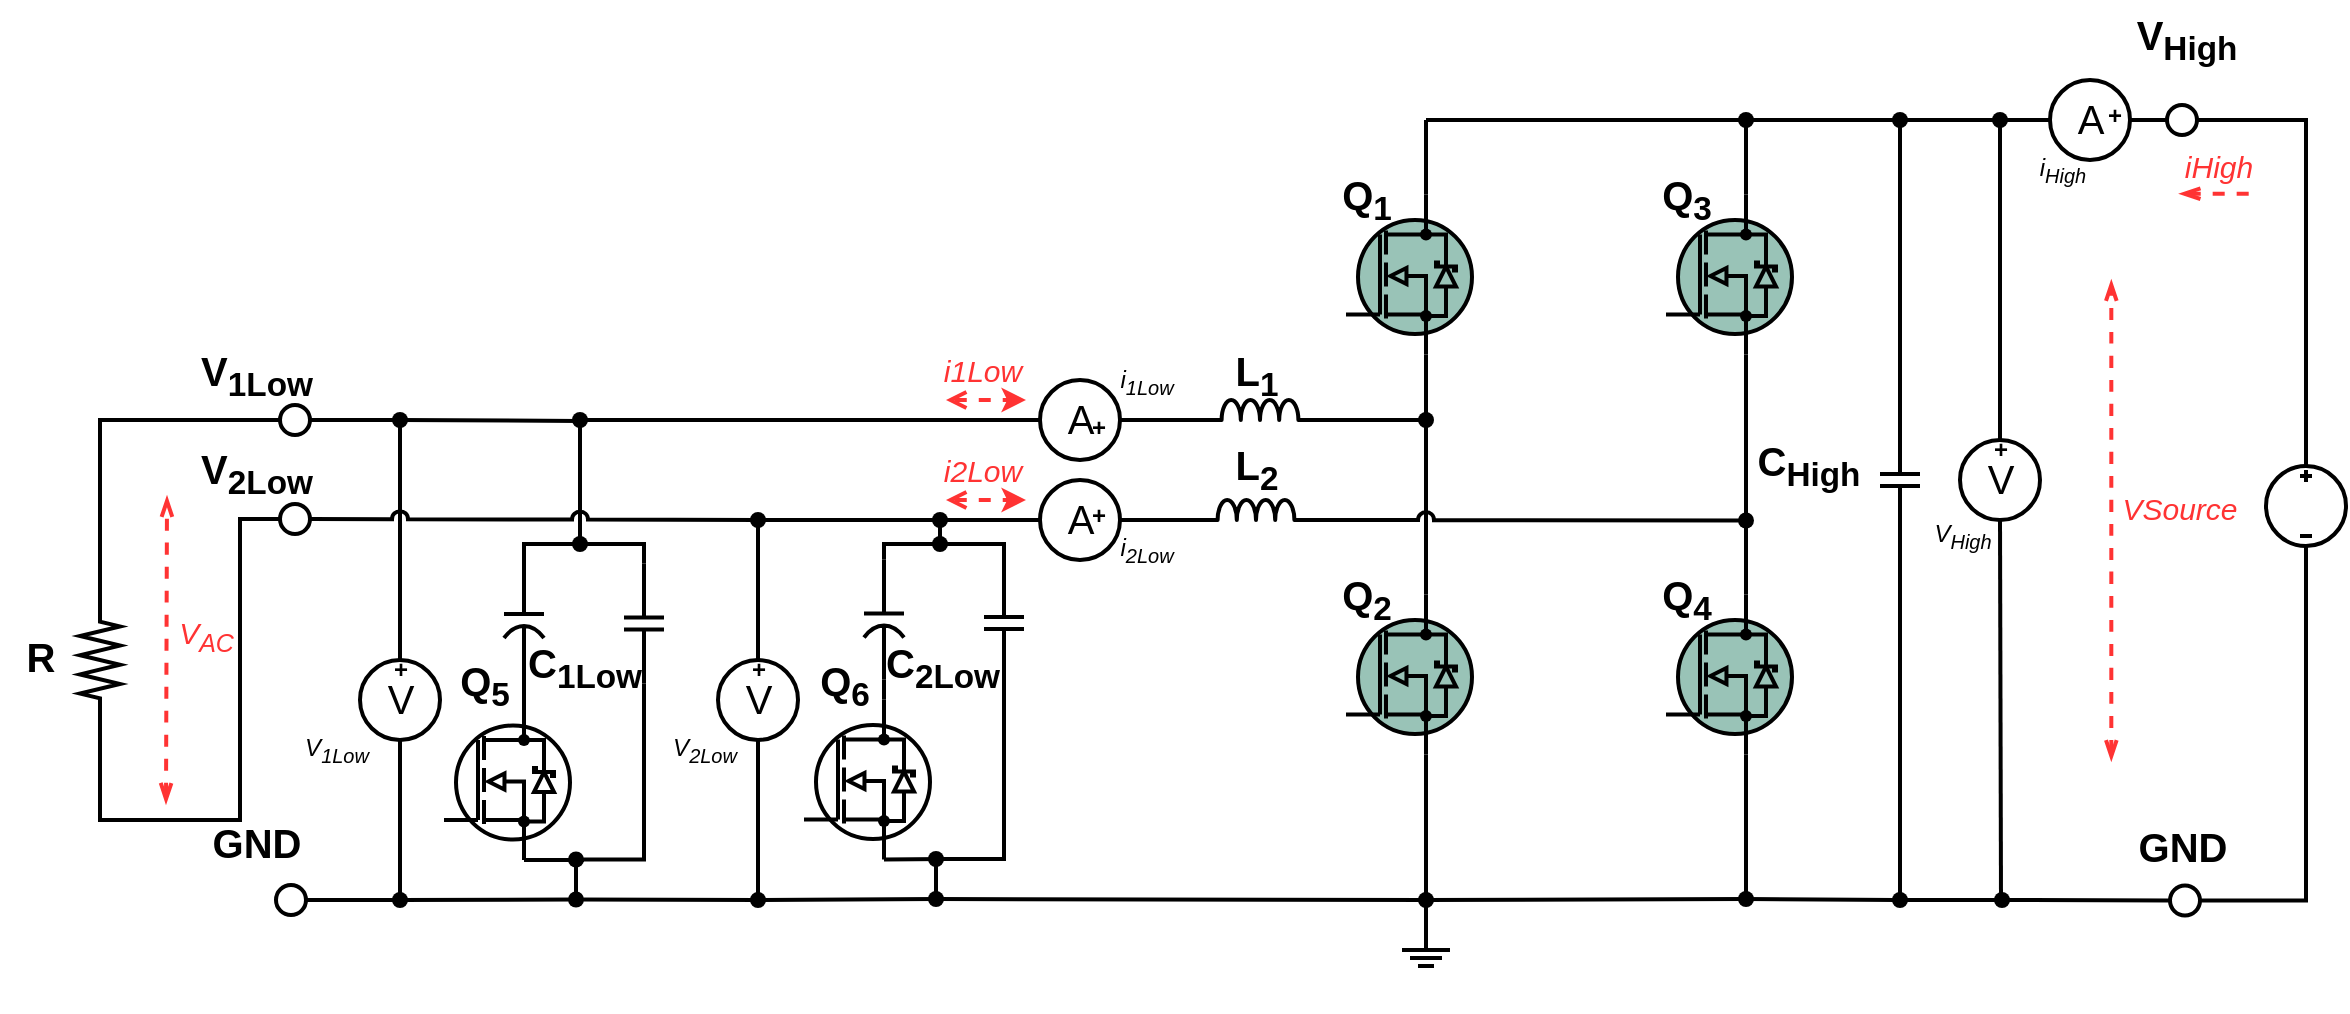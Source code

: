<?xml version="1.0" encoding="UTF-8"?>
<mxfile version="26.0.9">
  <diagram name="Page-1" id="8RDz3zVBGRYJQNGO7uR-">
    <mxGraphModel dx="6660" dy="6824" grid="1" gridSize="10" guides="1" tooltips="1" connect="1" arrows="1" fold="1" page="1" pageScale="1" pageWidth="1169" pageHeight="827" background="none" math="1" shadow="0">
      <root>
        <mxCell id="0" />
        <mxCell id="1" parent="0" />
        <mxCell id="2" value="" style="group" vertex="1" connectable="0" parent="1">
          <mxGeometry x="9100" y="-798" width="1173" height="505" as="geometry" />
        </mxCell>
        <mxCell id="3" value="" style="edgeStyle=none;orthogonalLoop=1;jettySize=auto;html=1;labelBackgroundColor=none;fontSize=10;startArrow=openThin;startFill=0;endArrow=openThin;endFill=0;curved=1;dashed=1;rounded=0;strokeColor=light-dark(#FF3333,#FF3333);strokeWidth=2;" edge="1" parent="2">
          <mxGeometry width="80" relative="1" as="geometry">
            <mxPoint x="83" y="401.74" as="sourcePoint" />
            <mxPoint x="83.5" y="248.25" as="targetPoint" />
            <Array as="points" />
          </mxGeometry>
        </mxCell>
        <mxCell id="4" value="&lt;div&gt;&lt;i&gt;&amp;nbsp;&amp;nbsp;&amp;nbsp;&amp;nbsp;&amp;nbsp;&amp;nbsp;&lt;/i&gt;&lt;/div&gt;&lt;div&gt;&lt;i&gt;&lt;br&gt;&lt;/i&gt;&lt;/div&gt;&lt;div&gt;&lt;i&gt;&lt;br&gt;&lt;/i&gt;&lt;/div&gt;&lt;div&gt;&lt;i&gt;&lt;br&gt;&lt;/i&gt;&lt;/div&gt;&lt;div&gt;&lt;i&gt;&lt;br&gt;&lt;/i&gt;&lt;/div&gt;&lt;div&gt;&lt;i&gt;&amp;nbsp;&amp;nbsp;&amp;nbsp;&amp;nbsp;&amp;nbsp;&amp;nbsp;&amp;nbsp;&amp;nbsp;&lt;/i&gt;&lt;/div&gt;&lt;div&gt;&lt;i&gt;&amp;nbsp;&amp;nbsp;&amp;nbsp;&amp;nbsp;&amp;nbsp;&amp;nbsp;&amp;nbsp;&amp;nbsp; V&lt;sub&gt;AC&lt;/sub&gt;&lt;/i&gt;&lt;/div&gt;" style="edgeLabel;html=1;align=center;verticalAlign=middle;resizable=0;points=[];fontSize=15;labelBackgroundColor=none;fontColor=light-dark(#FF3333,#FF3333);" connectable="0" vertex="1" parent="3">
          <mxGeometry x="0.52" y="-1" relative="1" as="geometry">
            <mxPoint x="-1" y="-21" as="offset" />
          </mxGeometry>
        </mxCell>
        <mxCell id="5" value="V&lt;sub&gt;1Low&lt;/sub&gt;" style="text;html=1;align=center;verticalAlign=middle;resizable=0;points=[];autosize=1;strokeColor=none;fillColor=none;fontSize=20;fontStyle=1;rounded=0;strokeWidth=2;" vertex="1" parent="2">
          <mxGeometry x="88" y="168.25" width="80" height="40" as="geometry" />
        </mxCell>
        <mxCell id="6" value="V&lt;sub&gt;2Low&lt;/sub&gt;" style="text;html=1;align=center;verticalAlign=middle;resizable=0;points=[];autosize=1;strokeColor=none;fillColor=none;fontSize=20;fontStyle=1;rounded=0;strokeWidth=2;" vertex="1" parent="2">
          <mxGeometry x="88" y="217.25" width="80" height="40" as="geometry" />
        </mxCell>
        <mxCell id="7" value="R" style="text;html=1;align=center;verticalAlign=middle;resizable=0;points=[];autosize=1;strokeColor=none;fillColor=none;fontSize=20;fontStyle=1;rounded=0;strokeWidth=2;" vertex="1" parent="2">
          <mxGeometry y="308.25" width="40" height="40" as="geometry" />
        </mxCell>
        <mxCell id="8" value="i&lt;sub&gt;2Low&lt;/sub&gt;" style="text;html=1;align=center;verticalAlign=middle;resizable=0;points=[];autosize=1;strokeColor=none;fillColor=none;fontStyle=2;rounded=0;strokeWidth=2;" vertex="1" parent="2">
          <mxGeometry x="548" y="259.93" width="50" height="30" as="geometry" />
        </mxCell>
        <mxCell id="9" value="V&lt;sub&gt;1Low&lt;/sub&gt;" style="text;html=1;align=center;verticalAlign=middle;resizable=0;points=[];autosize=1;strokeColor=none;fillColor=none;fontStyle=2;rounded=0;strokeWidth=2;" vertex="1" parent="2">
          <mxGeometry x="138" y="360" width="60" height="30" as="geometry" />
        </mxCell>
        <mxCell id="10" value="C&lt;sub&gt;High&lt;/sub&gt;" style="text;html=1;align=center;verticalAlign=middle;resizable=0;points=[];autosize=1;strokeColor=none;fillColor=none;fontSize=20;fontStyle=1;rounded=0;strokeWidth=2;" vertex="1" parent="2">
          <mxGeometry x="869" y="213.25" width="70" height="40" as="geometry" />
        </mxCell>
        <mxCell id="11" value="C&lt;sub&gt;1Low&lt;/sub&gt;" style="text;html=1;align=center;verticalAlign=middle;resizable=0;points=[];autosize=1;strokeColor=none;fillColor=none;fontSize=20;fontStyle=1;rounded=0;strokeWidth=2;" vertex="1" parent="2">
          <mxGeometry x="252" y="314.0" width="80" height="40" as="geometry" />
        </mxCell>
        <mxCell id="12" value="L&lt;sub&gt;1&lt;/sub&gt;" style="text;html=1;align=center;verticalAlign=middle;resizable=0;points=[];autosize=1;strokeColor=none;fillColor=none;fontSize=20;fontStyle=1;rounded=0;strokeWidth=2;" vertex="1" parent="2">
          <mxGeometry x="608" y="168.25" width="40" height="40" as="geometry" />
        </mxCell>
        <mxCell id="13" value="L&lt;sub&gt;2&lt;/sub&gt;" style="text;html=1;align=center;verticalAlign=middle;resizable=0;points=[];autosize=1;strokeColor=none;fillColor=none;fontSize=20;fontStyle=1;rounded=0;strokeWidth=2;" vertex="1" parent="2">
          <mxGeometry x="608" y="215.25" width="40" height="40" as="geometry" />
        </mxCell>
        <mxCell id="14" value="GND" style="text;html=1;align=center;verticalAlign=middle;resizable=0;points=[];autosize=1;strokeColor=none;fillColor=none;fontSize=20;fontStyle=1;rounded=0;strokeWidth=2;" vertex="1" parent="2">
          <mxGeometry x="93" y="401.25" width="70" height="40" as="geometry" />
        </mxCell>
        <mxCell id="15" value="GND" style="text;html=1;align=center;verticalAlign=middle;resizable=0;points=[];autosize=1;strokeColor=none;fillColor=none;fontSize=20;fontStyle=1;rounded=0;strokeWidth=2;" vertex="1" parent="2">
          <mxGeometry x="1056" y="402.5" width="70" height="40" as="geometry" />
        </mxCell>
        <mxCell id="16" value="V&lt;sub&gt;High&lt;/sub&gt;" style="text;html=1;align=center;verticalAlign=middle;resizable=0;points=[];autosize=1;strokeColor=none;fillColor=none;fontStyle=2;rounded=0;strokeWidth=2;" vertex="1" parent="2">
          <mxGeometry x="956" y="253.25" width="50" height="30" as="geometry" />
        </mxCell>
        <mxCell id="17" value="i&lt;sub&gt;High&lt;/sub&gt;" style="text;html=1;align=center;verticalAlign=middle;resizable=0;points=[];autosize=1;strokeColor=none;fillColor=none;fontStyle=2;rounded=0;strokeWidth=2;" vertex="1" parent="2">
          <mxGeometry x="1006" y="70" width="50" height="30" as="geometry" />
        </mxCell>
        <mxCell id="18" value="Q&lt;sub&gt;5&lt;/sub&gt;" style="text;html=1;align=center;verticalAlign=middle;resizable=0;points=[];autosize=1;strokeColor=none;fillColor=none;fontSize=20;fontStyle=1;rounded=0;strokeWidth=2;" vertex="1" parent="2">
          <mxGeometry x="217" y="322.75" width="50" height="40" as="geometry" />
        </mxCell>
        <mxCell id="19" value="" style="shape=waypoint;fillStyle=solid;size=6;pointerEvents=1;points=[];fillColor=none;resizable=0;rotatable=0;perimeter=centerPerimeter;snapToPoint=1;strokeColor=none;rounded=0;strokeWidth=2;" vertex="1" parent="2">
          <mxGeometry x="165" y="237.25" width="20" height="20" as="geometry" />
        </mxCell>
        <mxCell id="20" value="" style="verticalLabelPosition=bottom;shadow=0;dashed=0;align=center;html=1;verticalAlign=top;strokeWidth=2;shape=ellipse;perimeter=ellipsePerimeter;rounded=0;fillColor=none;aspect=fixed;" vertex="1" parent="2">
          <mxGeometry x="140" y="202.5" width="15" height="15" as="geometry" />
        </mxCell>
        <mxCell id="21" value="" style="verticalLabelPosition=bottom;shadow=0;dashed=0;align=center;html=1;verticalAlign=top;strokeWidth=2;shape=ellipse;perimeter=ellipsePerimeter;rounded=0;fillColor=none;aspect=fixed;" vertex="1" parent="2">
          <mxGeometry x="140" y="252" width="15" height="15" as="geometry" />
        </mxCell>
        <mxCell id="22" value="" style="verticalLabelPosition=bottom;shadow=0;dashed=0;align=center;html=1;verticalAlign=top;strokeWidth=2;shape=ellipse;perimeter=ellipsePerimeter;rounded=0;fillColor=none;" vertex="1" parent="2">
          <mxGeometry x="138" y="442.5" width="15" height="15" as="geometry" />
        </mxCell>
        <mxCell id="23" value="" style="verticalLabelPosition=bottom;shadow=0;dashed=0;align=center;html=1;verticalAlign=top;strokeWidth=2;shape=ellipse;perimeter=ellipsePerimeter;rounded=0;fillColor=none;" vertex="1" parent="2">
          <mxGeometry x="1083.5" y="52.5" width="15" height="15" as="geometry" />
        </mxCell>
        <mxCell id="24" value="" style="verticalLabelPosition=bottom;shadow=0;dashed=0;align=center;html=1;verticalAlign=top;strokeWidth=2;shape=ellipse;perimeter=ellipsePerimeter;rounded=0;fillColor=none;" vertex="1" parent="2">
          <mxGeometry x="1085" y="442.75" width="15" height="15" as="geometry" />
        </mxCell>
        <mxCell id="25" value="i&lt;sub&gt;1Low&lt;/sub&gt;" style="text;html=1;align=center;verticalAlign=middle;resizable=0;points=[];autosize=1;strokeColor=none;fillColor=none;fontStyle=2;rounded=0;strokeWidth=2;" vertex="1" parent="2">
          <mxGeometry x="548" y="175.75" width="50" height="30" as="geometry" />
        </mxCell>
        <mxCell id="26" value="+" style="text;html=1;align=center;verticalAlign=middle;resizable=0;points=[];autosize=1;strokeColor=none;fillColor=none;strokeWidth=2;fontStyle=1;rounded=0;" vertex="1" parent="2">
          <mxGeometry x="534" y="243" width="30" height="30" as="geometry" />
        </mxCell>
        <mxCell id="27" value="V&lt;sub&gt;2Low&lt;/sub&gt;" style="text;html=1;align=center;verticalAlign=middle;resizable=0;points=[];autosize=1;strokeColor=none;fillColor=none;fontStyle=2;rounded=0;strokeWidth=2;" vertex="1" parent="2">
          <mxGeometry x="322" y="360" width="60" height="30" as="geometry" />
        </mxCell>
        <mxCell id="28" value="" style="shape=waypoint;fillStyle=solid;size=6;pointerEvents=1;points=[];fillColor=none;resizable=0;rotatable=0;perimeter=centerPerimeter;snapToPoint=1;strokeColor=none;rounded=0;strokeWidth=2;" vertex="1" parent="2">
          <mxGeometry x="166" y="256.25" width="20" height="20" as="geometry" />
        </mxCell>
        <mxCell id="29" value="" style="pointerEvents=1;verticalLabelPosition=middle;shadow=0;dashed=0;align=left;html=1;verticalAlign=top;shape=mxgraph.electrical.capacitors.capacitor_2;spacing=0;labelPosition=center;spacingTop=10;spacingLeft=25;fillColor=none;rotation=90;strokeWidth=2;" vertex="1" parent="2">
          <mxGeometry x="232" y="300" width="60" height="20" as="geometry" />
        </mxCell>
        <mxCell id="30" value="" style="pointerEvents=1;verticalLabelPosition=middle;shadow=0;dashed=0;align=left;html=1;verticalAlign=top;shape=mxgraph.electrical.capacitors.capacitor_1;labelPosition=center;spacingBottom=0;spacingLeft=25;direction=east;spacing=0;spacingTop=10;points=[[0,0.5,0,0,0],[0.5,0,0,0,-3],[0.5,1,0,0,2],[1,0.5,0,0,0]];fillColor=none;rotation=90;strokeWidth=2;" vertex="1" parent="2">
          <mxGeometry x="292" y="301.75" width="60" height="20" as="geometry" />
        </mxCell>
        <mxCell id="31" value="" style="shape=waypoint;sketch=0;fillStyle=solid;size=6;pointerEvents=1;points=[];fillColor=none;resizable=0;rotatable=0;perimeter=centerPerimeter;snapToPoint=1;strokeWidth=2;" vertex="1" parent="2">
          <mxGeometry x="278" y="419.75" width="20" height="20" as="geometry" />
        </mxCell>
        <mxCell id="32" value="" style="edgeStyle=orthogonalEdgeStyle;orthogonalLoop=1;jettySize=auto;html=1;rounded=0;exitX=1;exitY=0.5;exitDx=0;exitDy=0;exitPerimeter=0;endArrow=none;startFill=0;entryX=0.903;entryY=0.529;entryDx=0;entryDy=0;entryPerimeter=0;strokeWidth=2;" edge="1" parent="2" source="30" target="31">
          <mxGeometry width="100" relative="1" as="geometry">
            <mxPoint x="282" y="390" as="sourcePoint" />
            <mxPoint x="298" y="430" as="targetPoint" />
            <Array as="points">
              <mxPoint x="322" y="430" />
            </Array>
          </mxGeometry>
        </mxCell>
        <mxCell id="33" value="" style="edgeStyle=elbowEdgeStyle;orthogonalLoop=1;jettySize=auto;html=1;rounded=0;exitX=1;exitY=1;exitDx=0;exitDy=0;entryX=0.5;entryY=0.512;entryDx=0;entryDy=0;entryPerimeter=0;endArrow=none;startFill=0;elbow=vertical;strokeWidth=2;" edge="1" parent="2" source="72">
          <mxGeometry width="100" relative="1" as="geometry">
            <mxPoint x="256" y="400" as="sourcePoint" />
            <mxPoint x="292" y="429.75" as="targetPoint" />
          </mxGeometry>
        </mxCell>
        <mxCell id="34" value="" style="shape=waypoint;sketch=0;fillStyle=solid;size=6;pointerEvents=1;points=[];fillColor=none;resizable=0;rotatable=0;perimeter=centerPerimeter;snapToPoint=1;strokeWidth=2;" vertex="1" parent="2">
          <mxGeometry x="280" y="262" width="20" height="20" as="geometry" />
        </mxCell>
        <mxCell id="35" value="" style="edgeStyle=elbowEdgeStyle;orthogonalLoop=1;jettySize=auto;html=1;rounded=0;entryX=0.647;entryY=0.122;entryDx=0;entryDy=0;entryPerimeter=0;endArrow=none;startFill=0;exitX=0.31;exitY=0.969;exitDx=0;exitDy=0;exitPerimeter=0;jumpStyle=arc;strokeWidth=2;" edge="1" parent="2" source="36" target="34">
          <mxGeometry width="100" relative="1" as="geometry">
            <mxPoint x="316" y="220.0" as="sourcePoint" />
            <mxPoint x="316" y="280.0" as="targetPoint" />
          </mxGeometry>
        </mxCell>
        <mxCell id="36" value="" style="shape=waypoint;sketch=0;fillStyle=solid;size=6;pointerEvents=1;points=[];fillColor=none;resizable=0;rotatable=0;perimeter=centerPerimeter;snapToPoint=1;strokeWidth=2;" vertex="1" parent="2">
          <mxGeometry x="280" y="200" width="20" height="20" as="geometry" />
        </mxCell>
        <mxCell id="37" value="" style="edgeStyle=elbowEdgeStyle;orthogonalLoop=1;jettySize=auto;html=1;rounded=0;endArrow=none;startFill=0;exitDx=0;exitDy=0;jumpStyle=arc;strokeWidth=2;elbow=vertical;" edge="1" parent="2" source="75">
          <mxGeometry width="100" relative="1" as="geometry">
            <mxPoint x="277.95" y="181" as="sourcePoint" />
            <mxPoint x="290" y="211" as="targetPoint" />
          </mxGeometry>
        </mxCell>
        <mxCell id="38" value="" style="shape=waypoint;sketch=0;fillStyle=solid;size=6;pointerEvents=1;points=[];fillColor=none;resizable=0;rotatable=0;perimeter=centerPerimeter;snapToPoint=1;strokeWidth=2;" vertex="1" parent="2">
          <mxGeometry x="369" y="250" width="20" height="20" as="geometry" />
        </mxCell>
        <mxCell id="39" value="" style="edgeStyle=elbowEdgeStyle;orthogonalLoop=1;jettySize=auto;html=1;rounded=0;entryX=0.5;entryY=0;entryDx=0;entryDy=0;entryPerimeter=0;endArrow=none;startFill=0;jumpStyle=arc;strokeWidth=2;" edge="1" parent="2" target="128">
          <mxGeometry width="100" relative="1" as="geometry">
            <mxPoint x="379" y="259" as="sourcePoint" />
            <mxPoint x="332" y="300" as="targetPoint" />
          </mxGeometry>
        </mxCell>
        <mxCell id="40" value="" style="shape=waypoint;sketch=0;fillStyle=solid;size=6;pointerEvents=1;points=[];fillColor=none;resizable=0;rotatable=0;perimeter=centerPerimeter;snapToPoint=1;strokeWidth=2;" vertex="1" parent="2">
          <mxGeometry x="369" y="440" width="20" height="20" as="geometry" />
        </mxCell>
        <mxCell id="41" value="" style="edgeStyle=elbowEdgeStyle;orthogonalLoop=1;jettySize=auto;html=1;rounded=0;entryX=0.627;entryY=0.002;entryDx=0;entryDy=0;entryPerimeter=0;endArrow=none;startFill=0;exitX=0.5;exitY=1;exitDx=0;exitDy=0;exitPerimeter=0;jumpStyle=arc;strokeWidth=2;" edge="1" parent="2" source="128" target="40">
          <mxGeometry width="100" relative="1" as="geometry">
            <mxPoint x="389" y="269" as="sourcePoint" />
            <mxPoint x="389" y="340" as="targetPoint" />
          </mxGeometry>
        </mxCell>
        <mxCell id="42" value="" style="edgeStyle=elbowEdgeStyle;orthogonalLoop=1;jettySize=auto;html=1;rounded=0;entryX=0.367;entryY=0.484;entryDx=0;entryDy=0;entryPerimeter=0;endArrow=none;startFill=0;exitDx=0;exitDy=0;jumpStyle=arc;strokeWidth=2;" edge="1" parent="2" source="45" target="40">
          <mxGeometry width="100" relative="1" as="geometry">
            <mxPoint x="375" y="279" as="sourcePoint" />
            <mxPoint x="375" y="350" as="targetPoint" />
          </mxGeometry>
        </mxCell>
        <mxCell id="43" value="" style="edgeStyle=elbowEdgeStyle;orthogonalLoop=1;jettySize=auto;html=1;rounded=0;endArrow=none;startFill=0;exitX=0.532;exitY=1.003;exitDx=0;exitDy=0;exitPerimeter=0;jumpStyle=arc;entryX=0.631;entryY=0.447;entryDx=0;entryDy=0;entryPerimeter=0;strokeWidth=2;" edge="1" parent="2" source="31" target="45">
          <mxGeometry width="100" relative="1" as="geometry">
            <mxPoint x="385" y="289" as="sourcePoint" />
            <mxPoint x="312" y="440" as="targetPoint" />
          </mxGeometry>
        </mxCell>
        <mxCell id="44" value="" style="edgeStyle=elbowEdgeStyle;orthogonalLoop=1;jettySize=auto;html=1;rounded=0;entryDx=0;entryDy=0;entryPerimeter=0;endArrow=none;startFill=0;exitDx=0;exitDy=0;jumpStyle=arc;strokeWidth=2;" edge="1" parent="2" source="47" target="45">
          <mxGeometry width="100" relative="1" as="geometry">
            <mxPoint x="153" y="450" as="sourcePoint" />
            <mxPoint x="331" y="450" as="targetPoint" />
          </mxGeometry>
        </mxCell>
        <mxCell id="45" value="" style="shape=waypoint;sketch=0;fillStyle=solid;size=6;pointerEvents=1;points=[];fillColor=none;resizable=0;rotatable=0;perimeter=centerPerimeter;snapToPoint=1;strokeWidth=2;" vertex="1" parent="2">
          <mxGeometry x="278" y="439.75" width="20" height="20" as="geometry" />
        </mxCell>
        <mxCell id="46" value="" style="edgeStyle=elbowEdgeStyle;orthogonalLoop=1;jettySize=auto;html=1;rounded=0;entryDx=0;entryDy=0;entryPerimeter=0;endArrow=none;startFill=0;exitX=1;exitY=0.5;exitDx=0;exitDy=0;jumpStyle=arc;strokeWidth=2;" edge="1" parent="2" source="22" target="47">
          <mxGeometry width="100" relative="1" as="geometry">
            <mxPoint x="153" y="450" as="sourcePoint" />
            <mxPoint x="264" y="450" as="targetPoint" />
          </mxGeometry>
        </mxCell>
        <mxCell id="47" value="" style="shape=waypoint;sketch=0;fillStyle=solid;size=6;pointerEvents=1;points=[];fillColor=none;resizable=0;rotatable=0;perimeter=centerPerimeter;snapToPoint=1;strokeWidth=2;" vertex="1" parent="2">
          <mxGeometry x="190" y="440" width="20" height="20" as="geometry" />
        </mxCell>
        <mxCell id="48" value="" style="group;strokeWidth=2;" connectable="0" vertex="1" parent="2">
          <mxGeometry x="180" y="320" width="40" height="50" as="geometry" />
        </mxCell>
        <mxCell id="49" value="+" style="text;html=1;align=center;verticalAlign=middle;resizable=0;points=[];autosize=1;strokeColor=none;fillColor=none;fontStyle=1;rounded=0;" vertex="1" parent="48">
          <mxGeometry x="5" width="30" height="30" as="geometry" />
        </mxCell>
        <mxCell id="50" value="V" style="verticalLabelPosition=middle;shadow=0;dashed=0;align=center;html=1;verticalAlign=middle;strokeWidth=2;shape=ellipse;aspect=fixed;fontSize=20;spacing=0;spacingBottom=2;points=[[0,0.5,0,0,0],[0.5,0,0,0,0],[0.5,1,0,0,0],[1,0.5,0,0,0]];fillColor=none;" vertex="1" parent="48">
          <mxGeometry y="10" width="40" height="40" as="geometry" />
        </mxCell>
        <mxCell id="51" value="" style="edgeStyle=elbowEdgeStyle;orthogonalLoop=1;jettySize=auto;html=1;rounded=0;entryX=0.5;entryY=0;entryDx=0;entryDy=0;entryPerimeter=0;endArrow=none;startFill=0;jumpStyle=arc;exitX=0.509;exitY=0.645;exitDx=0;exitDy=0;exitPerimeter=0;strokeWidth=2;" edge="1" parent="2" source="75" target="50">
          <mxGeometry width="100" relative="1" as="geometry">
            <mxPoint x="198" y="280" as="sourcePoint" />
            <mxPoint x="162.64" y="373.5" as="targetPoint" />
          </mxGeometry>
        </mxCell>
        <mxCell id="52" value="" style="edgeStyle=elbowEdgeStyle;orthogonalLoop=1;jettySize=auto;html=1;rounded=0;entryX=0.554;entryY=0.102;entryDx=0;entryDy=0;entryPerimeter=0;endArrow=none;startFill=0;exitX=0.5;exitY=1;exitDx=0;exitDy=0;exitPerimeter=0;jumpStyle=arc;strokeWidth=2;" edge="1" parent="2" source="50" target="47">
          <mxGeometry width="100" relative="1" as="geometry">
            <mxPoint x="207" y="269" as="sourcePoint" />
            <mxPoint x="207" y="340" as="targetPoint" />
          </mxGeometry>
        </mxCell>
        <mxCell id="53" value="" style="edgeStyle=orthogonalEdgeStyle;rounded=0;orthogonalLoop=1;jettySize=auto;html=1;endArrow=none;startFill=0;strokeWidth=2;" edge="1" parent="2" source="54" target="88">
          <mxGeometry relative="1" as="geometry" />
        </mxCell>
        <mxCell id="54" value="A" style="verticalLabelPosition=middle;shadow=0;dashed=0;align=center;html=1;verticalAlign=middle;strokeWidth=2;shape=ellipse;aspect=fixed;fontSize=20;spacing=0;spacingBottom=2;spacingTop=0;points=[[0,0.5,0,0,0],[0.5,0,0,0,0],[0.5,1,0,0,0],[1,0.5,0,0,0]];fillColor=none;" vertex="1" parent="2">
          <mxGeometry x="520" y="240" width="40" height="40" as="geometry" />
        </mxCell>
        <mxCell id="55" value="A" style="verticalLabelPosition=middle;shadow=0;dashed=0;align=center;html=1;verticalAlign=middle;strokeWidth=2;shape=ellipse;aspect=fixed;fontSize=20;spacing=0;spacingBottom=2;spacingTop=0;points=[[0,0.5,0,0,0],[0.5,0,0,0,0],[0.5,1,0,0,0],[1,0.5,0,0,0]];fillColor=none;" vertex="1" parent="2">
          <mxGeometry x="520" y="190" width="40" height="40" as="geometry" />
        </mxCell>
        <mxCell id="56" value="+" style="text;html=1;align=center;verticalAlign=middle;resizable=0;points=[];autosize=1;strokeColor=none;fillColor=none;strokeWidth=2;fontStyle=1;rounded=0;" vertex="1" parent="2">
          <mxGeometry x="534" y="198.75" width="30" height="30" as="geometry" />
        </mxCell>
        <mxCell id="57" value="" style="pointerEvents=1;verticalLabelPosition=middle;shadow=0;dashed=0;align=left;html=1;verticalAlign=top;shape=mxgraph.electrical.inductors.inductor_3;labelPosition=center;spacingBottom=0;spacingLeft=25;direction=east;spacing=0;spacingTop=0;points=[[0,1,0,0,0],[0.5,1,0,0,0],[1,1,0,0,0]];fillColor=none;strokeWidth=2;" vertex="1" parent="2">
          <mxGeometry x="600" y="200" width="60" height="10" as="geometry" />
        </mxCell>
        <mxCell id="58" value="" style="pointerEvents=1;verticalLabelPosition=middle;shadow=0;dashed=0;align=left;html=1;verticalAlign=top;shape=mxgraph.electrical.inductors.inductor_3;labelPosition=center;spacingBottom=0;spacingLeft=25;direction=east;spacing=0;spacingTop=0;points=[[0,1,0,0,0],[0.5,1,0,0,0],[1,1,0,0,0]];fillColor=none;strokeWidth=2;" vertex="1" parent="2">
          <mxGeometry x="598" y="250" width="60" height="10" as="geometry" />
        </mxCell>
        <mxCell id="59" value="" style="edgeStyle=elbowEdgeStyle;orthogonalLoop=1;jettySize=auto;html=1;rounded=0;endArrow=none;startFill=0;jumpStyle=arc;elbow=vertical;entryX=1;entryY=0.5;entryDx=0;entryDy=0;entryPerimeter=0;exitX=0;exitY=1;exitDx=0;exitDy=0;exitPerimeter=0;strokeWidth=2;" edge="1" parent="2" source="57" target="55">
          <mxGeometry width="100" relative="1" as="geometry">
            <mxPoint x="598" y="216" as="sourcePoint" />
            <mxPoint x="558" y="219" as="targetPoint" />
          </mxGeometry>
        </mxCell>
        <mxCell id="60" value="" style="edgeStyle=elbowEdgeStyle;orthogonalLoop=1;jettySize=auto;html=1;rounded=0;entryX=1;entryY=0.5;entryDx=0;entryDy=0;entryPerimeter=0;endArrow=none;startFill=0;exitX=0;exitY=1;exitDx=0;exitDy=0;exitPerimeter=0;jumpStyle=arc;elbow=vertical;strokeWidth=2;" edge="1" parent="2" source="58" target="54">
          <mxGeometry width="100" relative="1" as="geometry">
            <mxPoint x="589.82" y="255.25" as="sourcePoint" />
            <mxPoint x="589.82" y="318.25" as="targetPoint" />
          </mxGeometry>
        </mxCell>
        <mxCell id="61" value="" style="edgeStyle=orthogonalEdgeStyle;rounded=0;orthogonalLoop=1;jettySize=auto;html=1;entryX=0.56;entryY=0.719;entryDx=0;entryDy=0;entryPerimeter=0;strokeWidth=2;endArrow=none;startFill=0;" edge="1" parent="2" source="63" target="110">
          <mxGeometry relative="1" as="geometry">
            <mxPoint x="950.0" y="140" as="targetPoint" />
          </mxGeometry>
        </mxCell>
        <mxCell id="62" value="" style="edgeStyle=orthogonalEdgeStyle;rounded=0;orthogonalLoop=1;jettySize=auto;html=1;endArrow=none;startFill=0;strokeWidth=2;entryX=0.121;entryY=0.325;entryDx=0;entryDy=0;entryPerimeter=0;" edge="1" parent="2" source="63" target="104">
          <mxGeometry relative="1" as="geometry">
            <mxPoint x="950" y="340" as="targetPoint" />
          </mxGeometry>
        </mxCell>
        <mxCell id="63" value="" style="pointerEvents=1;verticalLabelPosition=middle;shadow=0;dashed=0;align=left;html=1;verticalAlign=top;shape=mxgraph.electrical.capacitors.capacitor_1;labelPosition=center;spacingBottom=0;spacingLeft=25;direction=east;spacing=0;spacingTop=10;points=[[0,0.5,0,0,0],[0.5,0,0,0,-3],[0.5,1,0,0,2],[1,0.5,0,0,0]];fillColor=none;rotation=90;strokeWidth=2;" vertex="1" parent="2">
          <mxGeometry x="920" y="230" width="60" height="20" as="geometry" />
        </mxCell>
        <mxCell id="64" value="" style="group;strokeWidth=2;" connectable="0" vertex="1" parent="2">
          <mxGeometry x="222" y="350" width="63" height="80" as="geometry" />
        </mxCell>
        <mxCell id="65" value="" style="ellipse;whiteSpace=wrap;html=1;fillColor=none;strokeWidth=2;strokeColor=default;container=0;" vertex="1" parent="64">
          <mxGeometry x="6" y="12.75" width="57" height="57" as="geometry" />
        </mxCell>
        <mxCell id="66" value="" style="shape=stencil(rZRNbsMgEIVPw7bC4GZf0fYexJnEKAQsoEl7+2CPLYU4Rv7pxtK8Jz5mHmDCha9lA4TRmvBPwhij8RPLG5ZlX0rfQBVQu0qn5F4DOj44e4abOoSeoEwNToXW5V+EfpAWSQkXlTUmQpQ1PnEe/AiTysS19Bdh/fZ/ffX2jnUTd7hAAId6gSph37PBxRYwF1GZGoeLvazOJ2d/zOFlO41soxoZg32xV3jo8ykBmht1QGhlphFsBYKniGIWotLWQ+ZYoj6KolMn8uPiaB1kgj0qrfE6ZnZdlP6asbPhz0OkTbBdgiiXN/FE2H4BthNWIcr/RhS75cex6i2kXZRLEK8fyuBN3vdu2ejBdCr+8jvhDg==);html=1;verticalAlign=top;align=left;spacingTop=10;spacing=0;spacingLeft=25;fillColor=none;flipV=1;rotation=-90;aspect=fixed;strokeWidth=2;container=0;" vertex="1" parent="64">
          <mxGeometry x="40" y="36" width="20" height="10" as="geometry" />
        </mxCell>
        <mxCell id="67" value="" style="edgeStyle=orthogonalEdgeStyle;orthogonalLoop=1;jettySize=auto;html=1;rounded=0;endArrow=none;startFill=0;entryX=1;entryY=0.5;entryDx=0;entryDy=0;strokeWidth=2;" edge="1" parent="64" source="68">
          <mxGeometry width="100" relative="1" as="geometry">
            <mxPoint x="40" y="26.75" as="sourcePoint" />
            <mxPoint x="50" y="35.75" as="targetPoint" />
          </mxGeometry>
        </mxCell>
        <mxCell id="68" value="" style="shape=waypoint;sketch=0;fillStyle=solid;size=6;pointerEvents=1;points=[];fillColor=none;resizable=0;rotatable=0;perimeter=centerPerimeter;snapToPoint=1;strokeColor=default;strokeWidth=1;container=0;" vertex="1" parent="64">
          <mxGeometry x="30" y="10" width="20" height="20" as="geometry" />
        </mxCell>
        <mxCell id="69" value="" style="edgeStyle=orthogonalEdgeStyle;orthogonalLoop=1;jettySize=auto;html=1;rounded=0;exitX=0;exitY=0.5;exitDx=0;exitDy=0;endArrow=none;startFill=0;strokeWidth=2;" edge="1" parent="64" target="70">
          <mxGeometry width="100" relative="1" as="geometry">
            <mxPoint x="50" y="50.75" as="sourcePoint" />
            <mxPoint x="50" y="71.75" as="targetPoint" />
            <Array as="points">
              <mxPoint x="50" y="60.75" />
            </Array>
          </mxGeometry>
        </mxCell>
        <mxCell id="70" value="" style="shape=waypoint;sketch=0;fillStyle=solid;size=6;pointerEvents=1;points=[];fillColor=none;resizable=0;rotatable=0;perimeter=centerPerimeter;snapToPoint=1;strokeColor=default;strokeWidth=1;container=0;" vertex="1" parent="64">
          <mxGeometry x="30" y="50.75" width="20" height="20" as="geometry" />
        </mxCell>
        <mxCell id="71" value="" style="edgeStyle=orthogonalEdgeStyle;orthogonalLoop=1;jettySize=auto;html=1;rounded=0;entryX=0.5;entryY=0.5;entryDx=0;entryDy=0;entryPerimeter=0;endArrow=block;endFill=0;strokeWidth=2;" edge="1" parent="64" source="70">
          <mxGeometry width="100" relative="1" as="geometry">
            <mxPoint x="-50" y="71.75" as="sourcePoint" />
            <mxPoint x="20" y="40.75" as="targetPoint" />
            <Array as="points">
              <mxPoint x="40" y="40.75" />
            </Array>
          </mxGeometry>
        </mxCell>
        <mxCell id="72" value="" style="shape=stencil(xZXbboMwDIafJrdTTu24nej6Hin1RlSaoJAe9vYLhFYlLGgjVJMQkv3jL45jHMTyphQ1IIoviG0QpRy7lzNLb2a9KZoaCut9Z2Gk2FXglcYafYCL3Ns+RKoSjLStyt4RfnPftA/LC62Ug0itmoHyoDuYkMrF4quH9ct/9dbLytu1W+EIFoz3E+9FdPtrMBmCn4MlS2HvGw8LEUJY7jyxQrN8J4rDp9EntR9HRbUPbeAH4S7LqvJNMLGpWrTtMRJu8lGfIXboazxVrxuhkuqBQF5nIIZJBAj6P1kEtSDZ37MIECw9C8aTs+Dr5CxWM04kbC2anMWcvuCLI9LPdM5fxhdHZJOIbkxFJom7yGIzqAsbDbHO6y+/zvEN);whiteSpace=wrap;html=1;strokeWidth=2;movable=1;resizable=1;rotatable=1;deletable=1;editable=1;locked=0;connectable=1;fillColor=none;" vertex="1" parent="64">
          <mxGeometry width="40" height="80" as="geometry" />
        </mxCell>
        <mxCell id="73" value="" style="edgeStyle=elbowEdgeStyle;orthogonalLoop=1;jettySize=auto;html=1;rounded=0;exitX=1;exitY=0.5;exitDx=0;exitDy=0;entryX=1;entryY=0;entryDx=0;entryDy=0;endArrow=none;startFill=0;elbow=vertical;exitPerimeter=0;strokeWidth=2;" edge="1" parent="2" source="29" target="72">
          <mxGeometry width="100" relative="1" as="geometry">
            <mxPoint x="272" y="440" as="sourcePoint" />
            <mxPoint x="302" y="439.75" as="targetPoint" />
          </mxGeometry>
        </mxCell>
        <mxCell id="74" value="&amp;nbsp;" style="edgeStyle=elbowEdgeStyle;orthogonalLoop=1;jettySize=auto;html=1;rounded=0;entryX=0.091;entryY=0.615;entryDx=0;entryDy=0;entryPerimeter=0;endArrow=none;startFill=0;jumpStyle=arc;exitX=1;exitY=0.5;exitDx=0;exitDy=0;strokeWidth=2;" edge="1" parent="2" source="21" target="38">
          <mxGeometry x="-0.065" y="20" width="100" relative="1" as="geometry">
            <mxPoint x="197" y="259" as="sourcePoint" />
            <mxPoint x="261" y="257.88" as="targetPoint" />
            <mxPoint as="offset" />
          </mxGeometry>
        </mxCell>
        <mxCell id="75" value="" style="shape=waypoint;sketch=0;fillStyle=solid;size=6;pointerEvents=1;points=[];fillColor=none;resizable=0;rotatable=0;perimeter=centerPerimeter;snapToPoint=1;strokeWidth=2;" vertex="1" parent="2">
          <mxGeometry x="190" y="200" width="20" height="20" as="geometry" />
        </mxCell>
        <mxCell id="76" value="Q&lt;sub&gt;6&lt;/sub&gt;" style="text;html=1;align=center;verticalAlign=middle;resizable=0;points=[];autosize=1;strokeColor=none;fillColor=none;fontSize=20;fontStyle=1;rounded=0;strokeWidth=2;" vertex="1" parent="2">
          <mxGeometry x="397" y="322.5" width="50" height="40" as="geometry" />
        </mxCell>
        <mxCell id="77" value="" style="pointerEvents=1;verticalLabelPosition=middle;shadow=0;dashed=0;align=left;html=1;verticalAlign=top;shape=mxgraph.electrical.capacitors.capacitor_2;spacing=0;labelPosition=center;spacingTop=10;spacingLeft=25;fillColor=none;rotation=90;strokeWidth=2;" vertex="1" parent="2">
          <mxGeometry x="412" y="299.75" width="60" height="20" as="geometry" />
        </mxCell>
        <mxCell id="78" value="" style="pointerEvents=1;verticalLabelPosition=middle;shadow=0;dashed=0;align=left;html=1;verticalAlign=top;shape=mxgraph.electrical.capacitors.capacitor_1;labelPosition=center;spacingBottom=0;spacingLeft=25;direction=east;spacing=0;spacingTop=10;points=[[0,0.5,0,0,0],[0.5,0,0,0,-3],[0.5,1,0,0,2],[1,0.5,0,0,0]];fillColor=none;rotation=90;strokeWidth=2;" vertex="1" parent="2">
          <mxGeometry x="472" y="301.5" width="60" height="20" as="geometry" />
        </mxCell>
        <mxCell id="79" value="" style="shape=waypoint;sketch=0;fillStyle=solid;size=6;pointerEvents=1;points=[];fillColor=none;resizable=0;rotatable=0;perimeter=centerPerimeter;snapToPoint=1;strokeWidth=2;" vertex="1" parent="2">
          <mxGeometry x="458" y="419.5" width="20" height="20" as="geometry" />
        </mxCell>
        <mxCell id="80" value="" style="edgeStyle=orthogonalEdgeStyle;orthogonalLoop=1;jettySize=auto;html=1;rounded=0;exitX=1;exitY=0.5;exitDx=0;exitDy=0;exitPerimeter=0;entryX=0.667;entryY=0.587;entryDx=0;entryDy=0;entryPerimeter=0;endArrow=none;startFill=0;strokeWidth=2;" edge="1" parent="2" source="78" target="79">
          <mxGeometry width="100" relative="1" as="geometry">
            <mxPoint x="462" y="389.75" as="sourcePoint" />
            <mxPoint x="478" y="429.5" as="targetPoint" />
            <Array as="points">
              <mxPoint x="502" y="430" />
            </Array>
          </mxGeometry>
        </mxCell>
        <mxCell id="81" value="" style="edgeStyle=elbowEdgeStyle;orthogonalLoop=1;jettySize=auto;html=1;rounded=0;exitX=1;exitY=1;exitDx=0;exitDy=0;entryX=0.5;entryY=0.512;entryDx=0;entryDy=0;entryPerimeter=0;endArrow=none;startFill=0;elbow=vertical;strokeWidth=2;" edge="1" parent="2" source="170">
          <mxGeometry width="100" relative="1" as="geometry">
            <mxPoint x="436" y="399.75" as="sourcePoint" />
            <mxPoint x="472" y="429.5" as="targetPoint" />
          </mxGeometry>
        </mxCell>
        <mxCell id="82" value="" style="edgeStyle=elbowEdgeStyle;orthogonalLoop=1;jettySize=auto;html=1;rounded=0;endArrow=none;startFill=0;exitX=0.532;exitY=1.003;exitDx=0;exitDy=0;exitPerimeter=0;jumpStyle=arc;entryX=0.631;entryY=0.447;entryDx=0;entryDy=0;entryPerimeter=0;strokeWidth=2;" edge="1" parent="2" source="79" target="83">
          <mxGeometry width="100" relative="1" as="geometry">
            <mxPoint x="565" y="288.75" as="sourcePoint" />
            <mxPoint x="492" y="439.75" as="targetPoint" />
          </mxGeometry>
        </mxCell>
        <mxCell id="83" value="" style="shape=waypoint;sketch=0;fillStyle=solid;size=6;pointerEvents=1;points=[];fillColor=none;resizable=0;rotatable=0;perimeter=centerPerimeter;snapToPoint=1;strokeWidth=2;" vertex="1" parent="2">
          <mxGeometry x="458" y="439.5" width="20" height="20" as="geometry" />
        </mxCell>
        <mxCell id="84" value="" style="edgeStyle=elbowEdgeStyle;orthogonalLoop=1;jettySize=auto;html=1;rounded=0;exitX=1;exitY=0.5;exitDx=0;exitDy=0;entryX=1;entryY=0;entryDx=0;entryDy=0;endArrow=none;startFill=0;elbow=vertical;exitPerimeter=0;strokeWidth=2;" edge="1" parent="2" source="77" target="170">
          <mxGeometry width="100" relative="1" as="geometry">
            <mxPoint x="452" y="439.75" as="sourcePoint" />
            <mxPoint x="482" y="439.5" as="targetPoint" />
          </mxGeometry>
        </mxCell>
        <mxCell id="85" value="" style="edgeStyle=elbowEdgeStyle;orthogonalLoop=1;jettySize=auto;html=1;rounded=0;entryX=0.512;entryY=0.69;entryDx=0;entryDy=0;entryPerimeter=0;endArrow=none;startFill=0;exitDx=0;exitDy=0;jumpStyle=arc;exitX=0.515;exitY=0.641;exitPerimeter=0;strokeWidth=2;" edge="1" parent="2" source="40" target="83">
          <mxGeometry width="100" relative="1" as="geometry">
            <mxPoint x="427.5" y="490" as="sourcePoint" />
            <mxPoint x="518.5" y="490" as="targetPoint" />
          </mxGeometry>
        </mxCell>
        <mxCell id="86" value="" style="shape=waypoint;sketch=0;fillStyle=solid;size=6;pointerEvents=1;points=[];fillColor=none;resizable=0;rotatable=0;perimeter=centerPerimeter;snapToPoint=1;strokeWidth=2;" vertex="1" parent="2">
          <mxGeometry x="460" y="262" width="20" height="20" as="geometry" />
        </mxCell>
        <mxCell id="87" value="" style="edgeStyle=elbowEdgeStyle;orthogonalLoop=1;jettySize=auto;html=1;rounded=0;endArrow=none;startFill=0;exitDx=0;exitDy=0;jumpStyle=arc;exitX=0.412;exitY=0.138;exitPerimeter=0;strokeWidth=2;" edge="1" parent="2" source="86" target="88">
          <mxGeometry width="100" relative="1" as="geometry">
            <mxPoint x="389" y="460" as="sourcePoint" />
            <mxPoint x="478" y="459" as="targetPoint" />
          </mxGeometry>
        </mxCell>
        <mxCell id="88" value="" style="shape=waypoint;sketch=0;fillStyle=solid;size=6;pointerEvents=1;points=[];fillColor=none;resizable=0;rotatable=0;perimeter=centerPerimeter;snapToPoint=1;strokeWidth=2;" vertex="1" parent="2">
          <mxGeometry x="460" y="250" width="20" height="20" as="geometry" />
        </mxCell>
        <mxCell id="89" value="" style="edgeStyle=orthogonalEdgeStyle;orthogonalLoop=1;jettySize=auto;html=1;rounded=0;endArrow=none;startFill=0;jumpStyle=arc;entryX=0.662;entryY=0.548;entryDx=0;entryDy=0;entryPerimeter=0;exitX=0;exitY=0.5;exitDx=0;exitDy=0;exitPerimeter=0;strokeWidth=2;" edge="1" parent="2" source="55" target="36">
          <mxGeometry width="100" relative="1" as="geometry">
            <mxPoint x="508" y="217" as="sourcePoint" />
            <mxPoint x="488" y="279" as="targetPoint" />
          </mxGeometry>
        </mxCell>
        <mxCell id="90" value="" style="shape=waypoint;sketch=0;fillStyle=solid;size=6;pointerEvents=1;points=[];fillColor=none;resizable=0;rotatable=0;perimeter=centerPerimeter;snapToPoint=1;strokeWidth=2;" vertex="1" parent="2">
          <mxGeometry x="703" y="200" width="20" height="20" as="geometry" />
        </mxCell>
        <mxCell id="91" value="" style="shape=waypoint;sketch=0;fillStyle=solid;size=6;pointerEvents=1;points=[];fillColor=none;resizable=0;rotatable=0;perimeter=centerPerimeter;snapToPoint=1;strokeWidth=2;" vertex="1" parent="2">
          <mxGeometry x="863" y="250.25" width="20" height="20" as="geometry" />
        </mxCell>
        <mxCell id="92" value="" style="edgeStyle=elbowEdgeStyle;orthogonalLoop=1;jettySize=auto;html=1;rounded=0;endArrow=none;startFill=0;jumpStyle=arc;elbow=vertical;entryX=1;entryY=1;entryDx=0;entryDy=0;entryPerimeter=0;strokeWidth=2;" edge="1" parent="2" source="90" target="57">
          <mxGeometry width="100" relative="1" as="geometry">
            <mxPoint x="703" y="226.75" as="sourcePoint" />
            <mxPoint x="667" y="226.75" as="targetPoint" />
            <Array as="points">
              <mxPoint x="690" y="210" />
            </Array>
          </mxGeometry>
        </mxCell>
        <mxCell id="93" value="" style="edgeStyle=elbowEdgeStyle;orthogonalLoop=1;jettySize=auto;html=1;rounded=0;endArrow=none;startFill=0;jumpStyle=arc;elbow=vertical;entryX=1;entryY=1;entryDx=0;entryDy=0;exitX=0.634;exitY=0.467;exitDx=0;exitDy=0;exitPerimeter=0;strokeWidth=2;" edge="1" parent="2" source="90" target="143">
          <mxGeometry width="100" relative="1" as="geometry">
            <mxPoint x="723" y="226" as="sourcePoint" />
            <mxPoint x="668" y="226" as="targetPoint" />
          </mxGeometry>
        </mxCell>
        <mxCell id="94" value="" style="edgeStyle=elbowEdgeStyle;orthogonalLoop=1;jettySize=auto;html=1;rounded=0;endArrow=none;startFill=0;jumpStyle=arc;elbow=vertical;entryX=0.607;entryY=0.423;entryDx=0;entryDy=0;exitX=1;exitY=0;exitDx=0;exitDy=0;entryPerimeter=0;strokeWidth=2;" edge="1" parent="2" source="152" target="90">
          <mxGeometry width="100" relative="1" as="geometry">
            <mxPoint x="738" y="270" as="sourcePoint" />
            <mxPoint x="723" y="194.25" as="targetPoint" />
          </mxGeometry>
        </mxCell>
        <mxCell id="95" value="" style="edgeStyle=elbowEdgeStyle;orthogonalLoop=1;jettySize=auto;html=1;rounded=0;endArrow=none;startFill=0;jumpStyle=arc;elbow=vertical;exitX=0.529;exitY=0.355;exitDx=0;exitDy=0;exitPerimeter=0;entryX=1;entryY=1;entryDx=0;entryDy=0;entryPerimeter=0;strokeWidth=2;" edge="1" parent="2" source="91" target="58">
          <mxGeometry x="0.364" width="100" relative="1" as="geometry">
            <mxPoint x="884" y="253.5" as="sourcePoint" />
            <mxPoint x="668" y="260" as="targetPoint" />
            <Array as="points">
              <mxPoint x="748" y="260" />
            </Array>
            <mxPoint as="offset" />
          </mxGeometry>
        </mxCell>
        <mxCell id="96" value="" style="edgeStyle=elbowEdgeStyle;orthogonalLoop=1;jettySize=auto;html=1;rounded=0;endArrow=none;startFill=0;jumpStyle=arc;elbow=vertical;entryX=1;entryY=1;entryDx=0;entryDy=0;exitX=0.445;exitY=0.389;exitDx=0;exitDy=0;exitPerimeter=0;strokeWidth=2;" edge="1" parent="2" source="91" target="179">
          <mxGeometry width="100" relative="1" as="geometry">
            <mxPoint x="863" y="224.25" as="sourcePoint" />
            <mxPoint x="808" y="224.25" as="targetPoint" />
            <Array as="points">
              <mxPoint x="838" y="224.25" />
            </Array>
          </mxGeometry>
        </mxCell>
        <mxCell id="97" value="" style="edgeStyle=elbowEdgeStyle;orthogonalLoop=1;jettySize=auto;html=1;rounded=0;endArrow=none;startFill=0;jumpStyle=arc;elbow=vertical;entryX=0.91;entryY=0.682;entryDx=0;entryDy=0;exitX=1;exitY=0;exitDx=0;exitDy=0;entryPerimeter=0;strokeWidth=2;" edge="1" parent="2" source="188" target="91">
          <mxGeometry width="100" relative="1" as="geometry">
            <mxPoint x="883" y="270" as="sourcePoint" />
            <mxPoint x="883" y="187" as="targetPoint" />
            <Array as="points">
              <mxPoint x="848" y="234.25" />
            </Array>
          </mxGeometry>
        </mxCell>
        <mxCell id="98" value="" style="shape=waypoint;sketch=0;fillStyle=solid;size=6;pointerEvents=1;points=[];fillColor=none;resizable=0;rotatable=0;perimeter=centerPerimeter;snapToPoint=1;strokeWidth=2;" vertex="1" parent="2">
          <mxGeometry x="703" y="440" width="20" height="20" as="geometry" />
        </mxCell>
        <mxCell id="99" value="" style="shape=waypoint;sketch=0;fillStyle=solid;size=6;pointerEvents=1;points=[];fillColor=none;resizable=0;rotatable=0;perimeter=centerPerimeter;snapToPoint=1;strokeWidth=2;" vertex="1" parent="2">
          <mxGeometry x="863" y="439.5" width="20" height="20" as="geometry" />
        </mxCell>
        <mxCell id="100" value="" style="edgeStyle=elbowEdgeStyle;orthogonalLoop=1;jettySize=auto;html=1;rounded=0;endArrow=none;startFill=0;exitDx=0;exitDy=0;jumpStyle=arc;exitX=0.342;exitY=0.529;exitPerimeter=0;strokeWidth=2;" edge="1" parent="2" source="83" target="98">
          <mxGeometry width="100" relative="1" as="geometry">
            <mxPoint x="548" y="476.75" as="sourcePoint" />
            <mxPoint x="637" y="475.75" as="targetPoint" />
          </mxGeometry>
        </mxCell>
        <mxCell id="101" value="" style="edgeStyle=elbowEdgeStyle;orthogonalLoop=1;jettySize=auto;html=1;rounded=0;endArrow=none;startFill=0;exitDx=0;exitDy=0;jumpStyle=arc;exitX=1;exitY=1;strokeWidth=2;" edge="1" parent="2" source="152">
          <mxGeometry width="100" relative="1" as="geometry">
            <mxPoint x="478" y="459" as="sourcePoint" />
            <mxPoint x="713" y="450" as="targetPoint" />
          </mxGeometry>
        </mxCell>
        <mxCell id="102" value="" style="edgeStyle=elbowEdgeStyle;orthogonalLoop=1;jettySize=auto;html=1;rounded=0;endArrow=none;startFill=0;exitDx=0;exitDy=0;jumpStyle=arc;exitX=0.654;exitY=0.858;exitPerimeter=0;entryX=0.321;entryY=0.15;entryDx=0;entryDy=0;entryPerimeter=0;strokeWidth=2;" edge="1" parent="2" source="98" target="99">
          <mxGeometry width="100" relative="1" as="geometry">
            <mxPoint x="750.5" y="496.25" as="sourcePoint" />
            <mxPoint x="995.5" y="497.25" as="targetPoint" />
          </mxGeometry>
        </mxCell>
        <mxCell id="103" value="" style="edgeStyle=elbowEdgeStyle;orthogonalLoop=1;jettySize=auto;html=1;rounded=0;endArrow=none;startFill=0;exitDx=0;exitDy=0;jumpStyle=arc;exitX=1;exitY=1;entryX=0.404;entryY=0.342;entryDx=0;entryDy=0;entryPerimeter=0;strokeWidth=2;" edge="1" parent="2" source="188" target="99">
          <mxGeometry width="100" relative="1" as="geometry">
            <mxPoint x="723" y="460" as="sourcePoint" />
            <mxPoint x="883" y="459" as="targetPoint" />
          </mxGeometry>
        </mxCell>
        <mxCell id="104" value="" style="shape=waypoint;sketch=0;fillStyle=solid;size=6;pointerEvents=1;points=[];fillColor=none;resizable=0;rotatable=0;perimeter=centerPerimeter;snapToPoint=1;strokeWidth=2;" vertex="1" parent="2">
          <mxGeometry x="940" y="440" width="20" height="20" as="geometry" />
        </mxCell>
        <mxCell id="105" value="" style="edgeStyle=elbowEdgeStyle;orthogonalLoop=1;jettySize=auto;html=1;rounded=0;endArrow=none;startFill=0;exitDx=0;exitDy=0;jumpStyle=arc;exitX=0.696;exitY=0.633;exitPerimeter=0;strokeWidth=2;" edge="1" parent="2" source="99">
          <mxGeometry width="100" relative="1" as="geometry">
            <mxPoint x="723" y="460" as="sourcePoint" />
            <mxPoint x="948" y="450" as="targetPoint" />
          </mxGeometry>
        </mxCell>
        <mxCell id="106" value="" style="edgeStyle=elbowEdgeStyle;orthogonalLoop=1;jettySize=auto;html=1;rounded=0;endArrow=none;startFill=0;jumpStyle=arc;exitDx=0;exitDy=0;exitPerimeter=0;entryX=0;entryY=0.5;entryDx=0;entryDy=0;strokeWidth=2;" edge="1" parent="2" source="118" target="24">
          <mxGeometry width="100" relative="1" as="geometry">
            <mxPoint x="883" y="460" as="sourcePoint" />
            <mxPoint x="958" y="460" as="targetPoint" />
          </mxGeometry>
        </mxCell>
        <mxCell id="107" value="" style="shape=waypoint;sketch=0;fillStyle=solid;size=6;pointerEvents=1;points=[];fillColor=none;resizable=0;rotatable=0;perimeter=centerPerimeter;snapToPoint=1;strokeWidth=2;" vertex="1" parent="2">
          <mxGeometry x="863" y="50" width="20" height="20" as="geometry" />
        </mxCell>
        <mxCell id="108" value="" style="edgeStyle=elbowEdgeStyle;orthogonalLoop=1;jettySize=auto;html=1;rounded=0;endArrow=none;startFill=0;jumpStyle=arc;exitX=1;exitY=0;exitDx=0;exitDy=0;entryX=0.3;entryY=0.5;entryDx=0;entryDy=0;entryPerimeter=0;strokeWidth=2;" edge="1" parent="2" source="179" target="107">
          <mxGeometry width="100" relative="1" as="geometry">
            <mxPoint x="848" y="97.25" as="sourcePoint" />
            <mxPoint x="848" y="60.25" as="targetPoint" />
          </mxGeometry>
        </mxCell>
        <mxCell id="109" value="" style="edgeStyle=elbowEdgeStyle;orthogonalLoop=1;jettySize=auto;html=1;rounded=0;endArrow=none;startFill=0;jumpStyle=arc;exitX=0.12;exitY=0.46;exitDx=0;exitDy=0;entryX=0.66;entryY=0.52;entryDx=0;entryDy=0;entryPerimeter=0;exitPerimeter=0;strokeWidth=2;" edge="1" parent="2" source="107" target="141">
          <mxGeometry width="100" relative="1" as="geometry">
            <mxPoint x="733" y="117" as="sourcePoint" />
            <mxPoint x="733" y="80" as="targetPoint" />
          </mxGeometry>
        </mxCell>
        <mxCell id="110" value="" style="shape=waypoint;sketch=0;fillStyle=solid;size=6;pointerEvents=1;points=[];fillColor=none;resizable=0;rotatable=0;perimeter=centerPerimeter;snapToPoint=1;strokeWidth=2;" vertex="1" parent="2">
          <mxGeometry x="940" y="50" width="20" height="20" as="geometry" />
        </mxCell>
        <mxCell id="111" value="" style="edgeStyle=elbowEdgeStyle;orthogonalLoop=1;jettySize=auto;html=1;rounded=0;endArrow=none;startFill=0;jumpStyle=arc;exitX=0.175;exitY=0.15;exitDx=0;exitDy=0;entryX=0.417;entryY=0.338;entryDx=0;entryDy=0;entryPerimeter=0;exitPerimeter=0;strokeWidth=2;" edge="1" parent="2" source="110" target="107">
          <mxGeometry width="100" relative="1" as="geometry">
            <mxPoint x="883" y="70" as="sourcePoint" />
            <mxPoint x="723" y="70" as="targetPoint" />
          </mxGeometry>
        </mxCell>
        <mxCell id="112" value="" style="edgeStyle=elbowEdgeStyle;orthogonalLoop=1;jettySize=auto;html=1;rounded=0;endArrow=none;startFill=0;jumpStyle=arc;exitDx=0;exitDy=0;exitPerimeter=0;strokeWidth=2;" edge="1" parent="2" source="115">
          <mxGeometry width="100" relative="1" as="geometry">
            <mxPoint x="1050" y="79.76" as="sourcePoint" />
            <mxPoint x="950" y="60" as="targetPoint" />
          </mxGeometry>
        </mxCell>
        <mxCell id="113" value="" style="edgeStyle=elbowEdgeStyle;orthogonalLoop=1;jettySize=auto;html=1;rounded=0;endArrow=none;startFill=0;jumpStyle=arc;exitX=0;exitY=0.5;exitDx=0;exitDy=0;entryX=1;entryY=0.5;entryDx=0;entryDy=0;entryPerimeter=0;strokeWidth=2;" edge="1" parent="2" source="23" target="126">
          <mxGeometry width="100" relative="1" as="geometry">
            <mxPoint x="1125.5" y="79.76" as="sourcePoint" />
            <mxPoint x="1098.5" y="79.76" as="targetPoint" />
          </mxGeometry>
        </mxCell>
        <mxCell id="114" value="" style="edgeStyle=elbowEdgeStyle;orthogonalLoop=1;jettySize=auto;html=1;rounded=0;endArrow=none;startFill=0;jumpStyle=arc;exitX=0;exitY=0.5;exitDx=0;exitDy=0;entryDx=0;entryDy=0;entryPerimeter=0;exitPerimeter=0;strokeWidth=2;" edge="1" parent="2" source="126" target="115">
          <mxGeometry width="100" relative="1" as="geometry">
            <mxPoint x="1025" y="60" as="sourcePoint" />
            <mxPoint x="948" y="60" as="targetPoint" />
          </mxGeometry>
        </mxCell>
        <mxCell id="115" value="" style="shape=waypoint;sketch=0;fillStyle=solid;size=6;pointerEvents=1;points=[];fillColor=none;resizable=0;rotatable=0;perimeter=centerPerimeter;snapToPoint=1;strokeWidth=2;" vertex="1" parent="2">
          <mxGeometry x="990" y="50" width="20" height="20" as="geometry" />
        </mxCell>
        <mxCell id="116" value="" style="edgeStyle=elbowEdgeStyle;orthogonalLoop=1;jettySize=auto;html=1;rounded=0;endArrow=none;startFill=0;jumpStyle=arc;exitDx=0;exitDy=0;entryX=0.5;entryY=0;entryDx=0;entryDy=0;entryPerimeter=0;exitPerimeter=0;exitX=0.435;exitY=0.635;strokeWidth=2;" edge="1" parent="2" source="115" target="124">
          <mxGeometry width="100" relative="1" as="geometry">
            <mxPoint x="1008" y="70" as="sourcePoint" />
            <mxPoint x="958" y="70" as="targetPoint" />
          </mxGeometry>
        </mxCell>
        <mxCell id="117" value="" style="edgeStyle=elbowEdgeStyle;orthogonalLoop=1;jettySize=auto;html=1;rounded=0;endArrow=none;startFill=0;jumpStyle=arc;exitX=0.9;exitY=0.408;exitDx=0;exitDy=0;exitPerimeter=0;entryDx=0;entryDy=0;strokeWidth=2;" edge="1" parent="2" source="104" target="118">
          <mxGeometry width="100" relative="1" as="geometry">
            <mxPoint x="948" y="450" as="sourcePoint" />
            <mxPoint x="1085" y="450" as="targetPoint" />
          </mxGeometry>
        </mxCell>
        <mxCell id="118" value="" style="shape=waypoint;sketch=0;fillStyle=solid;size=6;pointerEvents=1;points=[];fillColor=none;resizable=0;rotatable=0;perimeter=centerPerimeter;snapToPoint=1;strokeWidth=2;" vertex="1" parent="2">
          <mxGeometry x="991" y="440" width="20" height="20" as="geometry" />
        </mxCell>
        <mxCell id="119" value="" style="edgeStyle=elbowEdgeStyle;orthogonalLoop=1;jettySize=auto;html=1;rounded=0;endArrow=none;startFill=0;jumpStyle=arc;entryX=0.471;entryY=0.37;entryDx=0;entryDy=0;entryPerimeter=0;strokeWidth=2;exitX=0.5;exitY=1;exitDx=0;exitDy=0;exitPerimeter=0;" edge="1" parent="2" source="124" target="118">
          <mxGeometry width="100" relative="1" as="geometry">
            <mxPoint x="1020" y="300" as="sourcePoint" />
            <mxPoint x="958" y="460" as="targetPoint" />
          </mxGeometry>
        </mxCell>
        <mxCell id="120" value="V&lt;sub&gt;High&lt;/sub&gt;" style="text;html=1;align=center;verticalAlign=middle;resizable=0;points=[];autosize=1;strokeColor=none;fillColor=none;fontSize=20;fontStyle=1;rounded=0;strokeWidth=2;" vertex="1" parent="2">
          <mxGeometry x="1057.5" width="70" height="40" as="geometry" />
        </mxCell>
        <mxCell id="121" value="C&lt;sub&gt;2Low&lt;/sub&gt;" style="text;html=1;align=center;verticalAlign=middle;resizable=0;points=[];autosize=1;strokeColor=none;fillColor=none;fontSize=20;fontStyle=1;rounded=0;strokeWidth=2;" vertex="1" parent="2">
          <mxGeometry x="431" y="314.0" width="80" height="40" as="geometry" />
        </mxCell>
        <mxCell id="122" value="" style="edgeStyle=elbowEdgeStyle;orthogonalLoop=1;jettySize=auto;html=1;rounded=0;endArrow=none;startFill=0;exitDx=0;exitDy=0;jumpStyle=arc;exitX=0.476;exitY=0.661;exitPerimeter=0;entryX=0.5;entryY=0;entryDx=0;entryDy=0;strokeWidth=2;" edge="1" parent="2" source="98" target="129">
          <mxGeometry width="100" relative="1" as="geometry">
            <mxPoint x="598" y="501.85" as="sourcePoint" />
            <mxPoint x="713" y="463" as="targetPoint" />
          </mxGeometry>
        </mxCell>
        <mxCell id="123" value="+" style="text;html=1;align=center;verticalAlign=middle;resizable=0;points=[];autosize=1;strokeColor=none;fillColor=none;fontStyle=1;rounded=0;" vertex="1" parent="2">
          <mxGeometry x="985" y="210" width="30" height="30" as="geometry" />
        </mxCell>
        <mxCell id="124" value="V" style="verticalLabelPosition=middle;shadow=0;dashed=0;align=center;html=1;verticalAlign=middle;strokeWidth=2;shape=ellipse;aspect=fixed;fontSize=20;spacing=0;spacingBottom=2;points=[[0,0.5,0,0,0],[0.5,0,0,0,0],[0.5,1,0,0,0],[1,0.5,0,0,0]];fillColor=none;" vertex="1" parent="2">
          <mxGeometry x="980" y="220" width="40" height="40" as="geometry" />
        </mxCell>
        <mxCell id="125" value="+" style="text;html=1;align=center;verticalAlign=middle;resizable=0;points=[];autosize=1;strokeColor=none;fillColor=none;fontStyle=1;rounded=0;" vertex="1" parent="2">
          <mxGeometry x="1042" y="43" width="30" height="30" as="geometry" />
        </mxCell>
        <mxCell id="126" value="A" style="verticalLabelPosition=middle;shadow=0;dashed=0;align=center;html=1;verticalAlign=middle;strokeWidth=2;shape=ellipse;aspect=fixed;fontSize=20;spacing=0;spacingBottom=2;spacingTop=0;points=[[0,0.5,0,0,0],[0.5,0,0,0,0],[0.5,1,0,0,0],[1,0.5,0,0,0]];fillColor=none;" vertex="1" parent="2">
          <mxGeometry x="1025" y="40" width="40" height="40" as="geometry" />
        </mxCell>
        <mxCell id="127" value="+" style="text;html=1;align=center;verticalAlign=middle;resizable=0;points=[];autosize=1;strokeColor=none;fillColor=none;fontStyle=1;rounded=0;" vertex="1" parent="2">
          <mxGeometry x="364" y="320" width="30" height="30" as="geometry" />
        </mxCell>
        <mxCell id="128" value="V" style="verticalLabelPosition=middle;shadow=0;dashed=0;align=center;html=1;verticalAlign=middle;strokeWidth=2;shape=ellipse;aspect=fixed;fontSize=20;spacing=0;spacingBottom=2;points=[[0,0.5,0,0,0],[0.5,0,0,0,0],[0.5,1,0,0,0],[1,0.5,0,0,0]];fillColor=none;" vertex="1" parent="2">
          <mxGeometry x="359" y="330" width="40" height="40" as="geometry" />
        </mxCell>
        <mxCell id="129" value="" style="shape=stencil(pZPZDoIwEEW/pq+mtOLyaFD/o8AojdiSUre/tzCgVmji8kIy9zJnbiZTwpO6EBUQRgvC14QxRt3HlRe/FHUFmUXtLIwUaQno1NboA1xkbjuCVAUYaRuXbwhdkYZBCU8yrZSDSK1qz3nxHUxI5XrpFWF0EuOYW1djVbkJR7BgUI1QJWz7NtIpoak8SUV22Bt9UvmwK+jttIER42HLssSNjOTpf6pEs6uB0dtHfYbnBiI6toBxdE8opQoT4k8Ifobp94C3CLN/I/iA+Q8Rpt8T/AgLD7D8IQL7nNBeYeBQ3KMNnVjbNrjRVsWH3gp3);whiteSpace=wrap;html=1;aspect=fixed;strokeWidth=2;" vertex="1" parent="2">
          <mxGeometry x="693" y="465" width="40" height="40" as="geometry" />
        </mxCell>
        <mxCell id="130" value="" style="edgeStyle=orthogonalEdgeStyle;orthogonalLoop=1;jettySize=auto;html=1;rounded=0;endArrow=none;startFill=0;jumpStyle=arc;exitDx=0;exitDy=0;entryX=0.5;entryY=0;entryDx=0;entryDy=0;entryPerimeter=0;exitX=1;exitY=0.5;strokeWidth=2;" edge="1" parent="2" source="23" target="160">
          <mxGeometry width="100" relative="1" as="geometry">
            <mxPoint x="1142.52" y="51.25" as="sourcePoint" />
            <mxPoint x="1157.5" y="219.93" as="targetPoint" />
          </mxGeometry>
        </mxCell>
        <mxCell id="131" value="" style="edgeStyle=orthogonalEdgeStyle;orthogonalLoop=1;jettySize=auto;html=1;rounded=0;endArrow=none;startFill=0;jumpStyle=arc;exitDx=0;exitDy=0;entryX=1;entryY=0.5;entryDx=0;entryDy=0;exitX=0.5;exitY=1;strokeWidth=2;exitPerimeter=0;" edge="1" parent="2" source="160" target="24">
          <mxGeometry width="100" relative="1" as="geometry">
            <mxPoint x="1157.5" y="279.93" as="sourcePoint" />
            <mxPoint x="1263" y="465" as="targetPoint" />
          </mxGeometry>
        </mxCell>
        <mxCell id="132" value="" style="edgeStyle=orthogonalEdgeStyle;orthogonalLoop=1;jettySize=auto;html=1;rounded=0;entryX=0;entryY=0.5;entryDx=0;entryDy=0;endArrow=none;startFill=0;exitDx=0;exitDy=0;jumpStyle=arc;strokeWidth=2;exitX=0.517;exitY=0.371;exitPerimeter=0;" edge="1" parent="2" target="20">
          <mxGeometry width="100" relative="1" as="geometry">
            <mxPoint x="50" y="260" as="sourcePoint" />
            <mxPoint x="298" y="227" as="targetPoint" />
            <Array as="points">
              <mxPoint x="50" y="210" />
              <mxPoint x="140" y="210" />
            </Array>
          </mxGeometry>
        </mxCell>
        <mxCell id="133" value="Q&lt;sub&gt;1&lt;/sub&gt;" style="text;html=1;align=center;verticalAlign=middle;resizable=0;points=[];autosize=1;strokeColor=none;fillColor=none;fontSize=20;fontStyle=1;rounded=0;" vertex="1" parent="2">
          <mxGeometry x="658" y="80" width="50" height="40" as="geometry" />
        </mxCell>
        <mxCell id="134" value="" style="ellipse;whiteSpace=wrap;html=1;fillColor=light-dark(#99C3B7,#99C3B7);strokeWidth=2;strokeColor=default;container=0;" vertex="1" parent="2">
          <mxGeometry x="679" y="110" width="57" height="57" as="geometry" />
        </mxCell>
        <mxCell id="135" value="" style="shape=stencil(rZRNbsMgEIVPw7bC4GZf0fYexJnEKAQsoEl7+2CPLYU4Rv7pxtK8Jz5mHmDCha9lA4TRmvBPwhij8RPLG5ZlX0rfQBVQu0qn5F4DOj44e4abOoSeoEwNToXW5V+EfpAWSQkXlTUmQpQ1PnEe/AiTysS19Bdh/fZ/ffX2jnUTd7hAAId6gSph37PBxRYwF1GZGoeLvazOJ2d/zOFlO41soxoZg32xV3jo8ykBmht1QGhlphFsBYKniGIWotLWQ+ZYoj6KolMn8uPiaB1kgj0qrfE6ZnZdlP6asbPhz0OkTbBdgiiXN/FE2H4BthNWIcr/RhS75cex6i2kXZRLEK8fyuBN3vdu2ejBdCr+8jvhDg==);html=1;verticalAlign=top;align=left;spacingTop=10;spacing=0;spacingLeft=25;fillColor=none;flipV=1;rotation=-90;aspect=fixed;strokeWidth=2;container=0;" vertex="1" parent="2">
          <mxGeometry x="713" y="133.25" width="20" height="10" as="geometry" />
        </mxCell>
        <mxCell id="136" value="" style="edgeStyle=orthogonalEdgeStyle;orthogonalLoop=1;jettySize=auto;html=1;rounded=0;endArrow=none;startFill=0;entryX=1;entryY=0.5;entryDx=0;entryDy=0;strokeWidth=2;" edge="1" parent="2" source="137">
          <mxGeometry width="100" relative="1" as="geometry">
            <mxPoint x="713" y="124" as="sourcePoint" />
            <mxPoint x="723" y="133" as="targetPoint" />
          </mxGeometry>
        </mxCell>
        <mxCell id="137" value="" style="shape=waypoint;sketch=0;fillStyle=solid;size=6;pointerEvents=1;points=[];fillColor=none;resizable=0;rotatable=0;perimeter=centerPerimeter;snapToPoint=1;strokeColor=default;strokeWidth=1;container=0;" vertex="1" parent="2">
          <mxGeometry x="703" y="107.25" width="20" height="20" as="geometry" />
        </mxCell>
        <mxCell id="138" value="" style="edgeStyle=orthogonalEdgeStyle;orthogonalLoop=1;jettySize=auto;html=1;rounded=0;exitX=0;exitY=0.5;exitDx=0;exitDy=0;endArrow=none;startFill=0;strokeWidth=2;" edge="1" parent="2" target="139">
          <mxGeometry width="100" relative="1" as="geometry">
            <mxPoint x="723" y="148" as="sourcePoint" />
            <mxPoint x="723" y="169" as="targetPoint" />
            <Array as="points">
              <mxPoint x="723" y="158" />
            </Array>
          </mxGeometry>
        </mxCell>
        <mxCell id="139" value="" style="shape=waypoint;sketch=0;fillStyle=solid;size=6;pointerEvents=1;points=[];fillColor=none;resizable=0;rotatable=0;perimeter=centerPerimeter;snapToPoint=1;strokeColor=default;strokeWidth=1;container=0;" vertex="1" parent="2">
          <mxGeometry x="703" y="148" width="20" height="20" as="geometry" />
        </mxCell>
        <mxCell id="140" value="" style="edgeStyle=orthogonalEdgeStyle;orthogonalLoop=1;jettySize=auto;html=1;rounded=0;entryX=0.5;entryY=0.5;entryDx=0;entryDy=0;entryPerimeter=0;endArrow=block;endFill=0;strokeWidth=2;" edge="1" parent="2" source="139">
          <mxGeometry width="100" relative="1" as="geometry">
            <mxPoint x="623" y="169" as="sourcePoint" />
            <mxPoint x="693" y="138" as="targetPoint" />
            <Array as="points">
              <mxPoint x="713" y="138" />
            </Array>
          </mxGeometry>
        </mxCell>
        <mxCell id="141" value="" style="shape=waypoint;sketch=0;fillStyle=solid;size=6;pointerEvents=1;points=[];fillColor=none;resizable=0;rotatable=0;perimeter=centerPerimeter;snapToPoint=1;strokeColor=none;" vertex="1" parent="2">
          <mxGeometry x="703" y="50" width="20" height="20" as="geometry" />
        </mxCell>
        <mxCell id="142" value="" style="edgeStyle=elbowEdgeStyle;orthogonalLoop=1;jettySize=auto;html=1;rounded=0;endArrow=none;startFill=0;jumpStyle=arc;exitX=1;exitY=0;exitDx=0;exitDy=0;entryX=0.56;entryY=0.63;entryDx=0;entryDy=0;entryPerimeter=0;strokeWidth=2;" edge="1" parent="2" source="143" target="141">
          <mxGeometry width="100" relative="1" as="geometry">
            <mxPoint x="728" y="90" as="sourcePoint" />
            <mxPoint x="813" y="66.54" as="targetPoint" />
          </mxGeometry>
        </mxCell>
        <mxCell id="143" value="" style="shape=stencil(xZXbboMwDIafJrdTTu24nej6Hin1RlSaoJAe9vYLhFYlLGgjVJMQkv3jL45jHMTyphQ1IIoviG0QpRy7lzNLb2a9KZoaCut9Z2Gk2FXglcYafYCL3Ns+RKoSjLStyt4RfnPftA/LC62Ug0itmoHyoDuYkMrF4quH9ct/9dbLytu1W+EIFoz3E+9FdPtrMBmCn4MlS2HvGw8LEUJY7jyxQrN8J4rDp9EntR9HRbUPbeAH4S7LqvJNMLGpWrTtMRJu8lGfIXboazxVrxuhkuqBQF5nIIZJBAj6P1kEtSDZ37MIECw9C8aTs+Dr5CxWM04kbC2anMWcvuCLI9LPdM5fxhdHZJOIbkxFJom7yGIzqAsbDbHO6y+/zvEN);whiteSpace=wrap;html=1;strokeWidth=2;movable=1;resizable=1;rotatable=1;deletable=1;editable=1;locked=0;connectable=1;" vertex="1" parent="2">
          <mxGeometry x="673" y="97.25" width="40" height="80" as="geometry" />
        </mxCell>
        <mxCell id="144" value="" style="ellipse;whiteSpace=wrap;html=1;fillColor=light-dark(#99C3B7,#99C3B7);strokeWidth=2;strokeColor=default;container=0;" vertex="1" parent="2">
          <mxGeometry x="679" y="310" width="57" height="57" as="geometry" />
        </mxCell>
        <mxCell id="145" value="" style="shape=stencil(rZRNbsMgEIVPw7bC4GZf0fYexJnEKAQsoEl7+2CPLYU4Rv7pxtK8Jz5mHmDCha9lA4TRmvBPwhij8RPLG5ZlX0rfQBVQu0qn5F4DOj44e4abOoSeoEwNToXW5V+EfpAWSQkXlTUmQpQ1PnEe/AiTysS19Bdh/fZ/ffX2jnUTd7hAAId6gSph37PBxRYwF1GZGoeLvazOJ2d/zOFlO41soxoZg32xV3jo8ykBmht1QGhlphFsBYKniGIWotLWQ+ZYoj6KolMn8uPiaB1kgj0qrfE6ZnZdlP6asbPhz0OkTbBdgiiXN/FE2H4BthNWIcr/RhS75cex6i2kXZRLEK8fyuBN3vdu2ejBdCr+8jvhDg==);html=1;verticalAlign=top;align=left;spacingTop=10;spacing=0;spacingLeft=25;fillColor=none;flipV=1;rotation=-90;aspect=fixed;strokeWidth=2;container=0;" vertex="1" parent="2">
          <mxGeometry x="713" y="333.25" width="20" height="10" as="geometry" />
        </mxCell>
        <mxCell id="146" value="" style="edgeStyle=orthogonalEdgeStyle;orthogonalLoop=1;jettySize=auto;html=1;rounded=0;endArrow=none;startFill=0;entryX=1;entryY=0.5;entryDx=0;entryDy=0;strokeWidth=2;" edge="1" parent="2" source="147">
          <mxGeometry width="100" relative="1" as="geometry">
            <mxPoint x="713" y="324" as="sourcePoint" />
            <mxPoint x="723" y="333" as="targetPoint" />
          </mxGeometry>
        </mxCell>
        <mxCell id="147" value="" style="shape=waypoint;sketch=0;fillStyle=solid;size=6;pointerEvents=1;points=[];fillColor=none;resizable=0;rotatable=0;perimeter=centerPerimeter;snapToPoint=1;strokeColor=default;strokeWidth=1;container=0;" vertex="1" parent="2">
          <mxGeometry x="703" y="307.25" width="20" height="20" as="geometry" />
        </mxCell>
        <mxCell id="148" value="" style="edgeStyle=orthogonalEdgeStyle;orthogonalLoop=1;jettySize=auto;html=1;rounded=0;exitX=0;exitY=0.5;exitDx=0;exitDy=0;endArrow=none;startFill=0;strokeWidth=2;" edge="1" parent="2" target="149">
          <mxGeometry width="100" relative="1" as="geometry">
            <mxPoint x="723" y="348" as="sourcePoint" />
            <mxPoint x="723" y="369" as="targetPoint" />
            <Array as="points">
              <mxPoint x="723" y="358" />
            </Array>
          </mxGeometry>
        </mxCell>
        <mxCell id="149" value="" style="shape=waypoint;sketch=0;fillStyle=solid;size=6;pointerEvents=1;points=[];fillColor=none;resizable=0;rotatable=0;perimeter=centerPerimeter;snapToPoint=1;strokeColor=default;strokeWidth=1;container=0;" vertex="1" parent="2">
          <mxGeometry x="703" y="348" width="20" height="20" as="geometry" />
        </mxCell>
        <mxCell id="150" value="" style="edgeStyle=orthogonalEdgeStyle;orthogonalLoop=1;jettySize=auto;html=1;rounded=0;entryX=0.5;entryY=0.5;entryDx=0;entryDy=0;entryPerimeter=0;endArrow=block;endFill=0;strokeWidth=2;" edge="1" parent="2" source="149">
          <mxGeometry width="100" relative="1" as="geometry">
            <mxPoint x="623" y="369" as="sourcePoint" />
            <mxPoint x="693" y="338" as="targetPoint" />
            <Array as="points">
              <mxPoint x="713" y="338" />
            </Array>
          </mxGeometry>
        </mxCell>
        <mxCell id="151" value="Q&lt;sub&gt;2&lt;/sub&gt;" style="text;html=1;align=center;verticalAlign=middle;resizable=0;points=[];autosize=1;strokeColor=none;fillColor=none;fontSize=20;fontStyle=1;rounded=0;" vertex="1" parent="2">
          <mxGeometry x="658" y="280" width="50" height="40" as="geometry" />
        </mxCell>
        <mxCell id="152" value="" style="shape=stencil(xZXbboMwDIafJrdTTu24nej6Hin1RlSaoJAe9vYLhFYlLGgjVJMQkv3jL45jHMTyphQ1IIoviG0QpRy7lzNLb2a9KZoaCut9Z2Gk2FXglcYafYCL3Ns+RKoSjLStyt4RfnPftA/LC62Ug0itmoHyoDuYkMrF4quH9ct/9dbLytu1W+EIFoz3E+9FdPtrMBmCn4MlS2HvGw8LEUJY7jyxQrN8J4rDp9EntR9HRbUPbeAH4S7LqvJNMLGpWrTtMRJu8lGfIXboazxVrxuhkuqBQF5nIIZJBAj6P1kEtSDZ37MIECw9C8aTs+Dr5CxWM04kbC2anMWcvuCLI9LPdM5fxhdHZJOIbkxFJom7yGIzqAsbDbHO6y+/zvEN);whiteSpace=wrap;html=1;strokeWidth=2;movable=1;resizable=1;rotatable=1;deletable=1;editable=1;locked=0;connectable=1;" vertex="1" parent="2">
          <mxGeometry x="673" y="297.25" width="40" height="80" as="geometry" />
        </mxCell>
        <mxCell id="153" value="" style="edgeStyle=none;orthogonalLoop=1;jettySize=auto;html=1;labelBackgroundColor=none;fontSize=10;startArrow=open;startFill=0;endArrow=classic;endFill=1;curved=1;dashed=1;rounded=0;strokeWidth=2;fontColor=light-dark(default, #ed333b);strokeColor=light-dark(#FF3333,#FF3333);" edge="1" parent="2">
          <mxGeometry width="80" relative="1" as="geometry">
            <mxPoint x="473" y="200" as="sourcePoint" />
            <mxPoint x="513" y="200" as="targetPoint" />
            <Array as="points" />
          </mxGeometry>
        </mxCell>
        <mxCell id="154" value="&lt;i&gt;i1Low&lt;/i&gt;" style="edgeLabel;html=1;align=center;verticalAlign=middle;resizable=0;points=[];fontSize=15;labelBackgroundColor=none;fontColor=light-dark(#FF3333,#FF3333);" connectable="0" vertex="1" parent="153">
          <mxGeometry x="0.52" y="-1" relative="1" as="geometry">
            <mxPoint x="-13" y="-16" as="offset" />
          </mxGeometry>
        </mxCell>
        <mxCell id="155" value="" style="edgeStyle=none;orthogonalLoop=1;jettySize=auto;html=1;labelBackgroundColor=none;fontSize=10;startArrow=openThin;startFill=0;endArrow=none;endFill=0;curved=1;dashed=1;rounded=0;strokeWidth=2;fontColor=light-dark(default, #ed333b);strokeColor=light-dark(#FF3333,#FF3333);" edge="1" parent="2">
          <mxGeometry width="80" relative="1" as="geometry">
            <mxPoint x="1090" y="96.83" as="sourcePoint" />
            <mxPoint x="1130" y="96.83" as="targetPoint" />
            <Array as="points" />
          </mxGeometry>
        </mxCell>
        <mxCell id="156" value="&lt;i&gt;iHigh&lt;/i&gt;" style="edgeLabel;html=1;align=center;verticalAlign=middle;resizable=0;points=[];fontSize=15;labelBackgroundColor=none;fontColor=light-dark(#FF3333,#FF3333);" connectable="0" vertex="1" parent="155">
          <mxGeometry x="0.52" y="-1" relative="1" as="geometry">
            <mxPoint x="-12" y="-15" as="offset" />
          </mxGeometry>
        </mxCell>
        <mxCell id="157" value="" style="edgeStyle=none;orthogonalLoop=1;jettySize=auto;html=1;labelBackgroundColor=none;fontSize=10;startArrow=openThin;startFill=0;endArrow=openThin;endFill=0;curved=1;dashed=1;rounded=0;strokeColor=light-dark(#FF3333,#FF3333);strokeWidth=2;" edge="1" parent="2">
          <mxGeometry width="80" relative="1" as="geometry">
            <mxPoint x="1055.66" y="380.25" as="sourcePoint" />
            <mxPoint x="1055.66" y="140.25" as="targetPoint" />
            <Array as="points" />
          </mxGeometry>
        </mxCell>
        <mxCell id="158" value="&lt;div&gt;&lt;i&gt;&amp;nbsp;&amp;nbsp;&amp;nbsp;&amp;nbsp;&amp;nbsp;&amp;nbsp;&lt;/i&gt;&lt;/div&gt;&lt;div&gt;&lt;i&gt;&lt;br&gt;&lt;/i&gt;&lt;/div&gt;&lt;div&gt;&lt;i&gt;&lt;br&gt;&lt;/i&gt;&lt;/div&gt;&lt;div&gt;&lt;i&gt;&lt;br&gt;&lt;/i&gt;&lt;/div&gt;&lt;div&gt;&lt;i&gt;&lt;br&gt;&lt;/i&gt;&lt;/div&gt;&lt;div&gt;&lt;i&gt;&amp;nbsp;&amp;nbsp;&amp;nbsp;&amp;nbsp;&amp;nbsp;&amp;nbsp;&amp;nbsp;&amp;nbsp;&lt;/i&gt;&lt;/div&gt;&lt;div&gt;&lt;i&gt;&amp;nbsp;&amp;nbsp;&amp;nbsp;&amp;nbsp;&amp;nbsp; VSource&lt;/i&gt;&lt;/div&gt;" style="edgeLabel;html=1;align=center;verticalAlign=middle;resizable=0;points=[];fontSize=15;labelBackgroundColor=none;fontColor=light-dark(#FF3333,#FF3333);" connectable="0" vertex="1" parent="157">
          <mxGeometry x="0.52" y="-1" relative="1" as="geometry">
            <mxPoint x="20" y="2" as="offset" />
          </mxGeometry>
        </mxCell>
        <mxCell id="159" value="" style="pointerEvents=1;verticalLabelPosition=middle;shadow=0;dashed=0;align=left;html=1;verticalAlign=top;shape=mxgraph.electrical.resistors.resistor_2;labelPosition=center;spacingBottom=0;spacingLeft=25;direction=west;spacing=0;spacingTop=10;points=[[0,0.5,0,0,0],[0.5,0,0,0,-3],[0.5,1,0,0,2],[1,0.5,0,0,0]];fillColor=none;rotation=90;strokeWidth=2;" vertex="1" parent="2">
          <mxGeometry x="20" y="320" width="60" height="20" as="geometry" />
        </mxCell>
        <mxCell id="160" value="" style="pointerEvents=1;verticalLabelPosition=middle;shadow=0;dashed=0;align=left;html=1;verticalAlign=top;shape=mxgraph.electrical.signal_sources.source;aspect=fixed;points=[[0.5,0,0],[1,0.5,0],[0.5,1,0],[0,0.5,0]];elSignalType=dc3;direction=south;labelPosition=center;spacingBottom=0;spacingLeft=40;spacing=0;spacingTop=20;fillColor=none;strokeWidth=2;rotation=-90;" vertex="1" parent="2">
          <mxGeometry x="1133" y="233" width="40" height="40" as="geometry" />
        </mxCell>
        <mxCell id="161" value="" style="edgeStyle=elbowEdgeStyle;orthogonalLoop=1;jettySize=auto;html=1;rounded=0;entryX=0.5;entryY=0.537;entryDx=0;entryDy=0;endArrow=none;startFill=0;exitDx=0;exitDy=0;jumpStyle=arc;strokeWidth=2;exitX=1;exitY=0.5;exitPerimeter=0;entryPerimeter=0;" edge="1" parent="2" source="159">
          <mxGeometry width="100" relative="1" as="geometry">
            <mxPoint x="63" y="269" as="sourcePoint" />
            <mxPoint x="50" y="260" as="targetPoint" />
          </mxGeometry>
        </mxCell>
        <mxCell id="162" value="" style="group;strokeWidth=2;fillColor=default;" connectable="0" vertex="1" parent="2">
          <mxGeometry x="408" y="359.75" width="57" height="60.75" as="geometry" />
        </mxCell>
        <mxCell id="163" value="" style="ellipse;whiteSpace=wrap;html=1;fillColor=none;strokeWidth=2;strokeColor=default;container=0;" vertex="1" parent="162">
          <mxGeometry y="2.75" width="57" height="57" as="geometry" />
        </mxCell>
        <mxCell id="164" value="" style="shape=stencil(rZRNbsMgEIVPw7bC4GZf0fYexJnEKAQsoEl7+2CPLYU4Rv7pxtK8Jz5mHmDCha9lA4TRmvBPwhij8RPLG5ZlX0rfQBVQu0qn5F4DOj44e4abOoSeoEwNToXW5V+EfpAWSQkXlTUmQpQ1PnEe/AiTysS19Bdh/fZ/ffX2jnUTd7hAAId6gSph37PBxRYwF1GZGoeLvazOJ2d/zOFlO41soxoZg32xV3jo8ykBmht1QGhlphFsBYKniGIWotLWQ+ZYoj6KolMn8uPiaB1kgj0qrfE6ZnZdlP6asbPhz0OkTbBdgiiXN/FE2H4BthNWIcr/RhS75cex6i2kXZRLEK8fyuBN3vdu2ejBdCr+8jvhDg==);html=1;verticalAlign=top;align=left;spacingTop=10;spacing=0;spacingLeft=25;fillColor=none;flipV=1;rotation=-90;aspect=fixed;strokeWidth=2;container=0;" vertex="1" parent="162">
          <mxGeometry x="34" y="26" width="20" height="10" as="geometry" />
        </mxCell>
        <mxCell id="165" value="" style="edgeStyle=orthogonalEdgeStyle;orthogonalLoop=1;jettySize=auto;html=1;rounded=0;endArrow=none;startFill=0;entryX=1;entryY=0.5;entryDx=0;entryDy=0;strokeWidth=2;" edge="1" parent="162" source="166">
          <mxGeometry width="100" relative="1" as="geometry">
            <mxPoint x="34" y="16.75" as="sourcePoint" />
            <mxPoint x="44" y="25.75" as="targetPoint" />
          </mxGeometry>
        </mxCell>
        <mxCell id="166" value="" style="shape=waypoint;sketch=0;fillStyle=solid;size=6;pointerEvents=1;points=[];fillColor=none;resizable=0;rotatable=0;perimeter=centerPerimeter;snapToPoint=1;strokeColor=default;strokeWidth=1;container=0;" vertex="1" parent="162">
          <mxGeometry x="24" width="20" height="20" as="geometry" />
        </mxCell>
        <mxCell id="167" value="" style="edgeStyle=orthogonalEdgeStyle;orthogonalLoop=1;jettySize=auto;html=1;rounded=0;exitX=0;exitY=0.5;exitDx=0;exitDy=0;endArrow=none;startFill=0;strokeWidth=2;" edge="1" parent="162" target="168">
          <mxGeometry width="100" relative="1" as="geometry">
            <mxPoint x="44" y="40.75" as="sourcePoint" />
            <mxPoint x="44" y="61.75" as="targetPoint" />
            <Array as="points">
              <mxPoint x="44" y="50.75" />
            </Array>
          </mxGeometry>
        </mxCell>
        <mxCell id="168" value="" style="shape=waypoint;sketch=0;fillStyle=solid;size=6;pointerEvents=1;points=[];fillColor=none;resizable=0;rotatable=0;perimeter=centerPerimeter;snapToPoint=1;strokeColor=default;strokeWidth=1;container=0;" vertex="1" parent="162">
          <mxGeometry x="24" y="40.75" width="20" height="20" as="geometry" />
        </mxCell>
        <mxCell id="169" value="" style="edgeStyle=orthogonalEdgeStyle;orthogonalLoop=1;jettySize=auto;html=1;rounded=0;entryX=0.5;entryY=0.5;entryDx=0;entryDy=0;entryPerimeter=0;endArrow=block;endFill=0;strokeWidth=2;" edge="1" parent="162" source="168">
          <mxGeometry width="100" relative="1" as="geometry">
            <mxPoint x="-56" y="61.75" as="sourcePoint" />
            <mxPoint x="14" y="30.75" as="targetPoint" />
            <Array as="points">
              <mxPoint x="34" y="30.75" />
            </Array>
          </mxGeometry>
        </mxCell>
        <mxCell id="170" value="" style="shape=stencil(xZXbboMwDIafJrdTTu24nej6Hin1RlSaoJAe9vYLhFYlLGgjVJMQkv3jL45jHMTyphQ1IIoviG0QpRy7lzNLb2a9KZoaCut9Z2Gk2FXglcYafYCL3Ns+RKoSjLStyt4RfnPftA/LC62Ug0itmoHyoDuYkMrF4quH9ct/9dbLytu1W+EIFoz3E+9FdPtrMBmCn4MlS2HvGw8LEUJY7jyxQrN8J4rDp9EntR9HRbUPbeAH4S7LqvJNMLGpWrTtMRJu8lGfIXboazxVrxuhkuqBQF5nIIZJBAj6P1kEtSDZ37MIECw9C8aTs+Dr5CxWM04kbC2anMWcvuCLI9LPdM5fxhdHZJOIbkxFJom7yGIzqAsbDbHO6y+/zvEN);whiteSpace=wrap;html=1;strokeWidth=2;movable=1;resizable=1;rotatable=1;deletable=1;editable=1;locked=0;connectable=1;" vertex="1" parent="2">
          <mxGeometry x="402" y="349.75" width="40" height="80" as="geometry" />
        </mxCell>
        <mxCell id="171" value="Q&lt;sub&gt;3&lt;/sub&gt;" style="text;html=1;align=center;verticalAlign=middle;resizable=0;points=[];autosize=1;strokeColor=none;fillColor=none;fontSize=20;fontStyle=1;rounded=0;" vertex="1" parent="2">
          <mxGeometry x="818" y="80" width="50" height="40" as="geometry" />
        </mxCell>
        <mxCell id="172" value="" style="ellipse;whiteSpace=wrap;html=1;fillColor=light-dark(#99c3b7, #ededed);strokeWidth=2;strokeColor=default;container=0;" vertex="1" parent="2">
          <mxGeometry x="839" y="110" width="57" height="57" as="geometry" />
        </mxCell>
        <mxCell id="173" value="" style="shape=stencil(rZRNbsMgEIVPw7bC4GZf0fYexJnEKAQsoEl7+2CPLYU4Rv7pxtK8Jz5mHmDCha9lA4TRmvBPwhij8RPLG5ZlX0rfQBVQu0qn5F4DOj44e4abOoSeoEwNToXW5V+EfpAWSQkXlTUmQpQ1PnEe/AiTysS19Bdh/fZ/ffX2jnUTd7hAAId6gSph37PBxRYwF1GZGoeLvazOJ2d/zOFlO41soxoZg32xV3jo8ykBmht1QGhlphFsBYKniGIWotLWQ+ZYoj6KolMn8uPiaB1kgj0qrfE6ZnZdlP6asbPhz0OkTbBdgiiXN/FE2H4BthNWIcr/RhS75cex6i2kXZRLEK8fyuBN3vdu2ejBdCr+8jvhDg==);html=1;verticalAlign=top;align=left;spacingTop=10;spacing=0;spacingLeft=25;fillColor=none;flipV=1;rotation=-90;aspect=fixed;strokeWidth=2;container=0;" vertex="1" parent="2">
          <mxGeometry x="873" y="133.25" width="20" height="10" as="geometry" />
        </mxCell>
        <mxCell id="174" value="" style="edgeStyle=orthogonalEdgeStyle;orthogonalLoop=1;jettySize=auto;html=1;rounded=0;endArrow=none;startFill=0;entryX=1;entryY=0.5;entryDx=0;entryDy=0;strokeWidth=2;" edge="1" parent="2" source="175">
          <mxGeometry width="100" relative="1" as="geometry">
            <mxPoint x="873" y="124" as="sourcePoint" />
            <mxPoint x="883" y="133" as="targetPoint" />
          </mxGeometry>
        </mxCell>
        <mxCell id="175" value="" style="shape=waypoint;sketch=0;fillStyle=solid;size=6;pointerEvents=1;points=[];fillColor=none;resizable=0;rotatable=0;perimeter=centerPerimeter;snapToPoint=1;strokeColor=default;strokeWidth=1;container=0;" vertex="1" parent="2">
          <mxGeometry x="863" y="107.25" width="20" height="20" as="geometry" />
        </mxCell>
        <mxCell id="176" value="" style="edgeStyle=orthogonalEdgeStyle;orthogonalLoop=1;jettySize=auto;html=1;rounded=0;exitX=0;exitY=0.5;exitDx=0;exitDy=0;endArrow=none;startFill=0;strokeWidth=2;" edge="1" parent="2" target="177">
          <mxGeometry width="100" relative="1" as="geometry">
            <mxPoint x="883" y="148" as="sourcePoint" />
            <mxPoint x="883" y="169" as="targetPoint" />
            <Array as="points">
              <mxPoint x="883" y="158" />
            </Array>
          </mxGeometry>
        </mxCell>
        <mxCell id="177" value="" style="shape=waypoint;sketch=0;fillStyle=solid;size=6;pointerEvents=1;points=[];fillColor=none;resizable=0;rotatable=0;perimeter=centerPerimeter;snapToPoint=1;strokeColor=default;strokeWidth=1;container=0;" vertex="1" parent="2">
          <mxGeometry x="863" y="148" width="20" height="20" as="geometry" />
        </mxCell>
        <mxCell id="178" value="" style="edgeStyle=orthogonalEdgeStyle;orthogonalLoop=1;jettySize=auto;html=1;rounded=0;entryX=0.5;entryY=0.5;entryDx=0;entryDy=0;entryPerimeter=0;endArrow=block;endFill=0;strokeWidth=2;" edge="1" parent="2" source="177">
          <mxGeometry width="100" relative="1" as="geometry">
            <mxPoint x="783" y="169" as="sourcePoint" />
            <mxPoint x="853" y="138" as="targetPoint" />
            <Array as="points">
              <mxPoint x="873" y="138" />
            </Array>
          </mxGeometry>
        </mxCell>
        <mxCell id="179" value="" style="shape=stencil(xZXbboMwDIafJrdTTu24nej6Hin1RlSaoJAe9vYLhFYlLGgjVJMQkv3jL45jHMTyphQ1IIoviG0QpRy7lzNLb2a9KZoaCut9Z2Gk2FXglcYafYCL3Ns+RKoSjLStyt4RfnPftA/LC62Ug0itmoHyoDuYkMrF4quH9ct/9dbLytu1W+EIFoz3E+9FdPtrMBmCn4MlS2HvGw8LEUJY7jyxQrN8J4rDp9EntR9HRbUPbeAH4S7LqvJNMLGpWrTtMRJu8lGfIXboazxVrxuhkuqBQF5nIIZJBAj6P1kEtSDZ37MIECw9C8aTs+Dr5CxWM04kbC2anMWcvuCLI9LPdM5fxhdHZJOIbkxFJom7yGIzqAsbDbHO6y+/zvEN);whiteSpace=wrap;html=1;strokeWidth=2;movable=1;resizable=1;rotatable=1;deletable=1;editable=1;locked=0;connectable=1;" vertex="1" parent="2">
          <mxGeometry x="833" y="97.25" width="40" height="80" as="geometry" />
        </mxCell>
        <mxCell id="180" value="Q&lt;sub&gt;4&lt;/sub&gt;" style="text;html=1;align=center;verticalAlign=middle;resizable=0;points=[];autosize=1;strokeColor=none;fillColor=none;fontSize=20;fontStyle=1;rounded=0;strokeWidth=2;" vertex="1" parent="2">
          <mxGeometry x="818" y="280" width="50" height="40" as="geometry" />
        </mxCell>
        <mxCell id="181" value="" style="ellipse;whiteSpace=wrap;html=1;fillColor=light-dark(#99c3b7, #ededed);strokeWidth=2;strokeColor=default;container=0;" vertex="1" parent="2">
          <mxGeometry x="839" y="310" width="57" height="57" as="geometry" />
        </mxCell>
        <mxCell id="182" value="" style="shape=stencil(rZRNbsMgEIVPw7bC4GZf0fYexJnEKAQsoEl7+2CPLYU4Rv7pxtK8Jz5mHmDCha9lA4TRmvBPwhij8RPLG5ZlX0rfQBVQu0qn5F4DOj44e4abOoSeoEwNToXW5V+EfpAWSQkXlTUmQpQ1PnEe/AiTysS19Bdh/fZ/ffX2jnUTd7hAAId6gSph37PBxRYwF1GZGoeLvazOJ2d/zOFlO41soxoZg32xV3jo8ykBmht1QGhlphFsBYKniGIWotLWQ+ZYoj6KolMn8uPiaB1kgj0qrfE6ZnZdlP6asbPhz0OkTbBdgiiXN/FE2H4BthNWIcr/RhS75cex6i2kXZRLEK8fyuBN3vdu2ejBdCr+8jvhDg==);html=1;verticalAlign=top;align=left;spacingTop=10;spacing=0;spacingLeft=25;fillColor=none;flipV=1;rotation=-90;aspect=fixed;strokeWidth=2;container=0;" vertex="1" parent="2">
          <mxGeometry x="873" y="333.25" width="20" height="10" as="geometry" />
        </mxCell>
        <mxCell id="183" value="" style="edgeStyle=orthogonalEdgeStyle;orthogonalLoop=1;jettySize=auto;html=1;rounded=0;endArrow=none;startFill=0;entryX=1;entryY=0.5;entryDx=0;entryDy=0;strokeWidth=2;" edge="1" parent="2" source="184">
          <mxGeometry width="100" relative="1" as="geometry">
            <mxPoint x="873" y="324" as="sourcePoint" />
            <mxPoint x="883" y="333" as="targetPoint" />
          </mxGeometry>
        </mxCell>
        <mxCell id="184" value="" style="shape=waypoint;sketch=0;fillStyle=solid;size=6;pointerEvents=1;points=[];fillColor=none;resizable=0;rotatable=0;perimeter=centerPerimeter;snapToPoint=1;strokeColor=default;strokeWidth=1;container=0;" vertex="1" parent="2">
          <mxGeometry x="863" y="307.25" width="20" height="20" as="geometry" />
        </mxCell>
        <mxCell id="185" value="" style="edgeStyle=orthogonalEdgeStyle;orthogonalLoop=1;jettySize=auto;html=1;rounded=0;exitX=0;exitY=0.5;exitDx=0;exitDy=0;endArrow=none;startFill=0;strokeWidth=2;" edge="1" parent="2" target="186">
          <mxGeometry width="100" relative="1" as="geometry">
            <mxPoint x="883" y="348" as="sourcePoint" />
            <mxPoint x="883" y="369" as="targetPoint" />
            <Array as="points">
              <mxPoint x="883" y="358" />
            </Array>
          </mxGeometry>
        </mxCell>
        <mxCell id="186" value="" style="shape=waypoint;sketch=0;fillStyle=solid;size=6;pointerEvents=1;points=[];fillColor=none;resizable=0;rotatable=0;perimeter=centerPerimeter;snapToPoint=1;strokeColor=default;strokeWidth=1;container=0;" vertex="1" parent="2">
          <mxGeometry x="863" y="348" width="20" height="20" as="geometry" />
        </mxCell>
        <mxCell id="187" value="" style="edgeStyle=orthogonalEdgeStyle;orthogonalLoop=1;jettySize=auto;html=1;rounded=0;entryX=0.5;entryY=0.5;entryDx=0;entryDy=0;entryPerimeter=0;endArrow=block;endFill=0;strokeWidth=2;" edge="1" parent="2" source="186">
          <mxGeometry width="100" relative="1" as="geometry">
            <mxPoint x="783" y="369" as="sourcePoint" />
            <mxPoint x="853" y="338" as="targetPoint" />
            <Array as="points">
              <mxPoint x="873" y="338" />
            </Array>
          </mxGeometry>
        </mxCell>
        <mxCell id="188" value="" style="shape=stencil(xZXbboMwDIafJrdTTu24nej6Hin1RlSaoJAe9vYLhFYlLGgjVJMQkv3jL45jHMTyphQ1IIoviG0QpRy7lzNLb2a9KZoaCut9Z2Gk2FXglcYafYCL3Ns+RKoSjLStyt4RfnPftA/LC62Ug0itmoHyoDuYkMrF4quH9ct/9dbLytu1W+EIFoz3E+9FdPtrMBmCn4MlS2HvGw8LEUJY7jyxQrN8J4rDp9EntR9HRbUPbeAH4S7LqvJNMLGpWrTtMRJu8lGfIXboazxVrxuhkuqBQF5nIIZJBAj6P1kEtSDZ37MIECw9C8aTs+Dr5CxWM04kbC2anMWcvuCLI9LPdM5fxhdHZJOIbkxFJom7yGIzqAsbDbHO6y+/zvEN);whiteSpace=wrap;html=1;strokeWidth=2;movable=1;resizable=1;rotatable=1;deletable=1;editable=1;locked=0;connectable=1;" vertex="1" parent="2">
          <mxGeometry x="833" y="297.25" width="40" height="80" as="geometry" />
        </mxCell>
        <mxCell id="189" value="" style="edgeStyle=orthogonalEdgeStyle;orthogonalLoop=1;jettySize=auto;html=1;rounded=0;entryX=0;entryY=0.5;entryDx=0;entryDy=0;endArrow=none;startFill=0;exitDx=0;exitDy=0;jumpStyle=arc;strokeWidth=2;exitX=0;exitY=0.5;exitPerimeter=0;elbow=vertical;" edge="1" parent="2" source="159" target="21">
          <mxGeometry width="100" relative="1" as="geometry">
            <mxPoint x="63" y="269" as="sourcePoint" />
            <mxPoint x="148" y="227" as="targetPoint" />
            <Array as="points">
              <mxPoint x="50" y="410" />
              <mxPoint x="120" y="410" />
              <mxPoint x="120" y="259" />
            </Array>
          </mxGeometry>
        </mxCell>
        <mxCell id="190" value="" style="edgeStyle=orthogonalEdgeStyle;orthogonalLoop=1;jettySize=auto;html=1;rounded=0;exitX=0;exitY=0.5;exitDx=0;exitDy=0;exitPerimeter=0;entryDx=0;entryDy=0;entryPerimeter=0;elbow=vertical;endArrow=none;startFill=0;strokeWidth=2;entryX=0.647;entryY=0.931;" edge="1" parent="2" source="77" target="86">
          <mxGeometry width="100" relative="1" as="geometry">
            <mxPoint x="428" y="239.69" as="sourcePoint" />
            <mxPoint x="456" y="239.69" as="targetPoint" />
            <Array as="points">
              <mxPoint x="442" y="272" />
            </Array>
          </mxGeometry>
        </mxCell>
        <mxCell id="191" value="" style="edgeStyle=orthogonalEdgeStyle;orthogonalLoop=1;jettySize=auto;html=1;rounded=0;exitX=0.004;exitY=0.859;exitDx=0;exitDy=0;exitPerimeter=0;entryDx=0;entryDy=0;entryPerimeter=0;elbow=vertical;endArrow=none;startFill=0;strokeWidth=2;entryX=0;entryY=0.5;" edge="1" parent="2" source="86" target="78">
          <mxGeometry width="100" relative="1" as="geometry">
            <mxPoint x="452" y="290" as="sourcePoint" />
            <mxPoint x="480" y="282" as="targetPoint" />
            <Array as="points" />
          </mxGeometry>
        </mxCell>
        <mxCell id="192" value="" style="edgeStyle=elbowEdgeStyle;orthogonalLoop=1;jettySize=auto;html=1;rounded=0;exitX=0.666;exitY=0.52;exitDx=0;exitDy=0;exitPerimeter=0;entryDx=0;entryDy=0;entryPerimeter=0;elbow=vertical;endArrow=none;startFill=0;strokeWidth=2;entryX=0.096;entryY=0.816;" edge="1" parent="2" source="38" target="88">
          <mxGeometry width="100" relative="1" as="geometry">
            <mxPoint x="452" y="290" as="sourcePoint" />
            <mxPoint x="480" y="282" as="targetPoint" />
          </mxGeometry>
        </mxCell>
        <mxCell id="193" value="" style="edgeStyle=orthogonalEdgeStyle;orthogonalLoop=1;jettySize=auto;html=1;rounded=0;exitX=0;exitY=0.5;exitDx=0;exitDy=0;exitPerimeter=0;entryDx=0;entryDy=0;entryPerimeter=0;elbow=vertical;endArrow=none;startFill=0;strokeWidth=2;entryX=0.188;entryY=0.941;" edge="1" parent="2" source="29" target="34">
          <mxGeometry width="100" relative="1" as="geometry">
            <mxPoint x="280" y="288" as="sourcePoint" />
            <mxPoint x="308" y="280" as="targetPoint" />
            <Array as="points">
              <mxPoint x="262" y="272" />
            </Array>
          </mxGeometry>
        </mxCell>
        <mxCell id="194" value="" style="edgeStyle=orthogonalEdgeStyle;orthogonalLoop=1;jettySize=auto;html=1;rounded=0;exitX=0.5;exitY=0.4;exitDx=0;exitDy=0;exitPerimeter=0;entryDx=0;entryDy=0;entryPerimeter=0;elbow=vertical;endArrow=none;startFill=0;strokeWidth=2;entryX=0;entryY=0.5;" edge="1" parent="2" source="34" target="30">
          <mxGeometry width="100" relative="1" as="geometry">
            <mxPoint x="272" y="290" as="sourcePoint" />
            <mxPoint x="300" y="282" as="targetPoint" />
          </mxGeometry>
        </mxCell>
        <mxCell id="195" value="" style="edgeStyle=elbowEdgeStyle;orthogonalLoop=1;jettySize=auto;html=1;rounded=0;entryX=0.362;entryY=0.386;entryDx=0;entryDy=0;entryPerimeter=0;endArrow=none;startFill=0;exitDx=0;exitDy=0;jumpStyle=arc;strokeWidth=2;exitX=1;exitY=0.5;elbow=vertical;" edge="1" parent="2" source="20" target="75">
          <mxGeometry width="100" relative="1" as="geometry">
            <mxPoint x="155.0" y="212" as="sourcePoint" />
            <mxPoint x="200" y="211" as="targetPoint" />
          </mxGeometry>
        </mxCell>
        <mxCell id="196" value="" style="edgeStyle=none;orthogonalLoop=1;jettySize=auto;html=1;labelBackgroundColor=none;fontSize=10;startArrow=open;startFill=0;endArrow=classic;endFill=1;curved=1;dashed=1;rounded=0;strokeWidth=2;fontColor=light-dark(default, #ed333b);strokeColor=light-dark(#FF3333,#FF3333);" edge="1" parent="2">
          <mxGeometry width="80" relative="1" as="geometry">
            <mxPoint x="473" y="250" as="sourcePoint" />
            <mxPoint x="513" y="250" as="targetPoint" />
            <Array as="points" />
          </mxGeometry>
        </mxCell>
        <mxCell id="197" value="&lt;i&gt;i2Low&lt;/i&gt;" style="edgeLabel;html=1;align=center;verticalAlign=middle;resizable=0;points=[];fontSize=15;labelBackgroundColor=none;fontColor=light-dark(#FF3333,#FF3333);" connectable="0" vertex="1" parent="196">
          <mxGeometry x="0.52" y="-1" relative="1" as="geometry">
            <mxPoint x="-13" y="-16" as="offset" />
          </mxGeometry>
        </mxCell>
      </root>
    </mxGraphModel>
  </diagram>
</mxfile>
